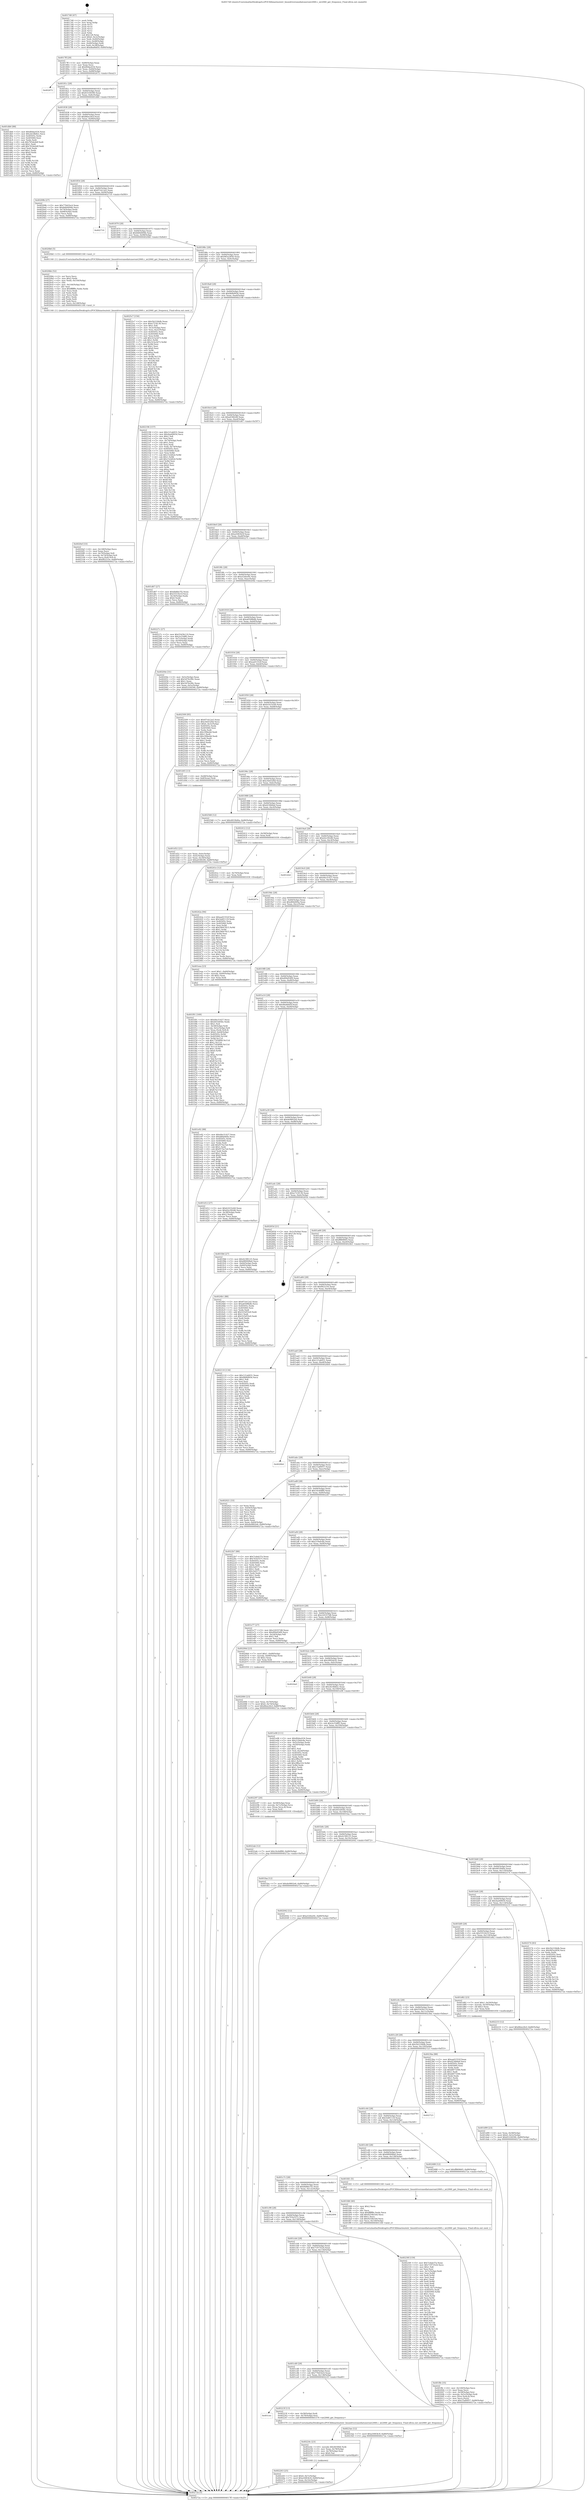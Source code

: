 digraph "0x4017d0" {
  label = "0x4017d0 (/mnt/c/Users/mathe/Desktop/tcc/POCII/binaries/extr_linuxdriversmediatunersmt2060.c_mt2060_get_frequency_Final-ollvm.out::main(0))"
  labelloc = "t"
  node[shape=record]

  Entry [label="",width=0.3,height=0.3,shape=circle,fillcolor=black,style=filled]
  "0x4017ff" [label="{
     0x4017ff [29]\l
     | [instrs]\l
     &nbsp;&nbsp;0x4017ff \<+3\>: mov -0x80(%rbp),%eax\l
     &nbsp;&nbsp;0x401802 \<+2\>: mov %eax,%ecx\l
     &nbsp;&nbsp;0x401804 \<+6\>: sub $0x80dac634,%ecx\l
     &nbsp;&nbsp;0x40180a \<+6\>: mov %eax,-0x84(%rbp)\l
     &nbsp;&nbsp;0x401810 \<+6\>: mov %ecx,-0x88(%rbp)\l
     &nbsp;&nbsp;0x401816 \<+6\>: je 0000000000402672 \<main+0xea2\>\l
  }"]
  "0x402672" [label="{
     0x402672\l
  }", style=dashed]
  "0x40181c" [label="{
     0x40181c [28]\l
     | [instrs]\l
     &nbsp;&nbsp;0x40181c \<+5\>: jmp 0000000000401821 \<main+0x51\>\l
     &nbsp;&nbsp;0x401821 \<+6\>: mov -0x84(%rbp),%eax\l
     &nbsp;&nbsp;0x401827 \<+5\>: sub $0x83104590,%eax\l
     &nbsp;&nbsp;0x40182c \<+6\>: mov %eax,-0x8c(%rbp)\l
     &nbsp;&nbsp;0x401832 \<+6\>: je 0000000000401db0 \<main+0x5e0\>\l
  }"]
  Exit [label="",width=0.3,height=0.3,shape=circle,fillcolor=black,style=filled,peripheries=2]
  "0x401db0" [label="{
     0x401db0 [88]\l
     | [instrs]\l
     &nbsp;&nbsp;0x401db0 \<+5\>: mov $0x80dac634,%eax\l
     &nbsp;&nbsp;0x401db5 \<+5\>: mov $0x2b18b82c,%ecx\l
     &nbsp;&nbsp;0x401dba \<+7\>: mov 0x40505c,%edx\l
     &nbsp;&nbsp;0x401dc1 \<+7\>: mov 0x405060,%esi\l
     &nbsp;&nbsp;0x401dc8 \<+2\>: mov %edx,%edi\l
     &nbsp;&nbsp;0x401dca \<+6\>: sub $0x765de4df,%edi\l
     &nbsp;&nbsp;0x401dd0 \<+3\>: sub $0x1,%edi\l
     &nbsp;&nbsp;0x401dd3 \<+6\>: add $0x765de4df,%edi\l
     &nbsp;&nbsp;0x401dd9 \<+3\>: imul %edi,%edx\l
     &nbsp;&nbsp;0x401ddc \<+3\>: and $0x1,%edx\l
     &nbsp;&nbsp;0x401ddf \<+3\>: cmp $0x0,%edx\l
     &nbsp;&nbsp;0x401de2 \<+4\>: sete %r8b\l
     &nbsp;&nbsp;0x401de6 \<+3\>: cmp $0xa,%esi\l
     &nbsp;&nbsp;0x401de9 \<+4\>: setl %r9b\l
     &nbsp;&nbsp;0x401ded \<+3\>: mov %r8b,%r10b\l
     &nbsp;&nbsp;0x401df0 \<+3\>: and %r9b,%r10b\l
     &nbsp;&nbsp;0x401df3 \<+3\>: xor %r9b,%r8b\l
     &nbsp;&nbsp;0x401df6 \<+3\>: or %r8b,%r10b\l
     &nbsp;&nbsp;0x401df9 \<+4\>: test $0x1,%r10b\l
     &nbsp;&nbsp;0x401dfd \<+3\>: cmovne %ecx,%eax\l
     &nbsp;&nbsp;0x401e00 \<+3\>: mov %eax,-0x80(%rbp)\l
     &nbsp;&nbsp;0x401e03 \<+5\>: jmp 000000000040272a \<main+0xf5a\>\l
  }"]
  "0x401838" [label="{
     0x401838 [28]\l
     | [instrs]\l
     &nbsp;&nbsp;0x401838 \<+5\>: jmp 000000000040183d \<main+0x6d\>\l
     &nbsp;&nbsp;0x40183d \<+6\>: mov -0x84(%rbp),%eax\l
     &nbsp;&nbsp;0x401843 \<+5\>: sub $0x86ee26cf,%eax\l
     &nbsp;&nbsp;0x401848 \<+6\>: mov %eax,-0x90(%rbp)\l
     &nbsp;&nbsp;0x40184e \<+6\>: je 000000000040209b \<main+0x8cb\>\l
  }"]
  "0x40242a" [label="{
     0x40242a [94]\l
     | [instrs]\l
     &nbsp;&nbsp;0x40242a \<+5\>: mov $0xaa01552f,%ecx\l
     &nbsp;&nbsp;0x40242f \<+5\>: mov $0x5e6f1119,%edx\l
     &nbsp;&nbsp;0x402434 \<+7\>: mov 0x40505c,%esi\l
     &nbsp;&nbsp;0x40243b \<+8\>: mov 0x405060,%r8d\l
     &nbsp;&nbsp;0x402443 \<+3\>: mov %esi,%r9d\l
     &nbsp;&nbsp;0x402446 \<+7\>: sub $0x59647815,%r9d\l
     &nbsp;&nbsp;0x40244d \<+4\>: sub $0x1,%r9d\l
     &nbsp;&nbsp;0x402451 \<+7\>: add $0x59647815,%r9d\l
     &nbsp;&nbsp;0x402458 \<+4\>: imul %r9d,%esi\l
     &nbsp;&nbsp;0x40245c \<+3\>: and $0x1,%esi\l
     &nbsp;&nbsp;0x40245f \<+3\>: cmp $0x0,%esi\l
     &nbsp;&nbsp;0x402462 \<+4\>: sete %r10b\l
     &nbsp;&nbsp;0x402466 \<+4\>: cmp $0xa,%r8d\l
     &nbsp;&nbsp;0x40246a \<+4\>: setl %r11b\l
     &nbsp;&nbsp;0x40246e \<+3\>: mov %r10b,%bl\l
     &nbsp;&nbsp;0x402471 \<+3\>: and %r11b,%bl\l
     &nbsp;&nbsp;0x402474 \<+3\>: xor %r11b,%r10b\l
     &nbsp;&nbsp;0x402477 \<+3\>: or %r10b,%bl\l
     &nbsp;&nbsp;0x40247a \<+3\>: test $0x1,%bl\l
     &nbsp;&nbsp;0x40247d \<+3\>: cmovne %edx,%ecx\l
     &nbsp;&nbsp;0x402480 \<+3\>: mov %ecx,-0x80(%rbp)\l
     &nbsp;&nbsp;0x402483 \<+5\>: jmp 000000000040272a \<main+0xf5a\>\l
  }"]
  "0x40209b" [label="{
     0x40209b [27]\l
     | [instrs]\l
     &nbsp;&nbsp;0x40209b \<+5\>: mov $0x776d1bc4,%eax\l
     &nbsp;&nbsp;0x4020a0 \<+5\>: mov $0x8d0d494b,%ecx\l
     &nbsp;&nbsp;0x4020a5 \<+3\>: mov -0x74(%rbp),%edx\l
     &nbsp;&nbsp;0x4020a8 \<+3\>: cmp -0x68(%rbp),%edx\l
     &nbsp;&nbsp;0x4020ab \<+3\>: cmovl %ecx,%eax\l
     &nbsp;&nbsp;0x4020ae \<+3\>: mov %eax,-0x80(%rbp)\l
     &nbsp;&nbsp;0x4020b1 \<+5\>: jmp 000000000040272a \<main+0xf5a\>\l
  }"]
  "0x401854" [label="{
     0x401854 [28]\l
     | [instrs]\l
     &nbsp;&nbsp;0x401854 \<+5\>: jmp 0000000000401859 \<main+0x89\>\l
     &nbsp;&nbsp;0x401859 \<+6\>: mov -0x84(%rbp),%eax\l
     &nbsp;&nbsp;0x40185f \<+5\>: sub $0x87cb12a5,%eax\l
     &nbsp;&nbsp;0x401864 \<+6\>: mov %eax,-0x94(%rbp)\l
     &nbsp;&nbsp;0x40186a \<+6\>: je 0000000000402710 \<main+0xf40\>\l
  }"]
  "0x40241e" [label="{
     0x40241e [12]\l
     | [instrs]\l
     &nbsp;&nbsp;0x40241e \<+4\>: mov -0x70(%rbp),%rax\l
     &nbsp;&nbsp;0x402422 \<+3\>: mov %rax,%rdi\l
     &nbsp;&nbsp;0x402425 \<+5\>: call 0000000000401030 \<free@plt\>\l
     | [calls]\l
     &nbsp;&nbsp;0x401030 \{1\} (unknown)\l
  }"]
  "0x402710" [label="{
     0x402710\l
  }", style=dashed]
  "0x401870" [label="{
     0x401870 [28]\l
     | [instrs]\l
     &nbsp;&nbsp;0x401870 \<+5\>: jmp 0000000000401875 \<main+0xa5\>\l
     &nbsp;&nbsp;0x401875 \<+6\>: mov -0x84(%rbp),%eax\l
     &nbsp;&nbsp;0x40187b \<+5\>: sub $0x8d0d494b,%eax\l
     &nbsp;&nbsp;0x401880 \<+6\>: mov %eax,-0x98(%rbp)\l
     &nbsp;&nbsp;0x401886 \<+6\>: je 00000000004020b6 \<main+0x8e6\>\l
  }"]
  "0x4022ab" [label="{
     0x4022ab [12]\l
     | [instrs]\l
     &nbsp;&nbsp;0x4022ab \<+7\>: movl $0x16c6df80,-0x80(%rbp)\l
     &nbsp;&nbsp;0x4022b2 \<+5\>: jmp 000000000040272a \<main+0xf5a\>\l
  }"]
  "0x4020b6" [label="{
     0x4020b6 [5]\l
     | [instrs]\l
     &nbsp;&nbsp;0x4020b6 \<+5\>: call 0000000000401160 \<next_i\>\l
     | [calls]\l
     &nbsp;&nbsp;0x401160 \{1\} (/mnt/c/Users/mathe/Desktop/tcc/POCII/binaries/extr_linuxdriversmediatunersmt2060.c_mt2060_get_frequency_Final-ollvm.out::next_i)\l
  }"]
  "0x40188c" [label="{
     0x40188c [28]\l
     | [instrs]\l
     &nbsp;&nbsp;0x40188c \<+5\>: jmp 0000000000401891 \<main+0xc1\>\l
     &nbsp;&nbsp;0x401891 \<+6\>: mov -0x84(%rbp),%eax\l
     &nbsp;&nbsp;0x401897 \<+5\>: sub $0x965a2856,%eax\l
     &nbsp;&nbsp;0x40189c \<+6\>: mov %eax,-0x9c(%rbp)\l
     &nbsp;&nbsp;0x4018a2 \<+6\>: je 00000000004025c7 \<main+0xdf7\>\l
  }"]
  "0x402263" [label="{
     0x402263 [25]\l
     | [instrs]\l
     &nbsp;&nbsp;0x402263 \<+7\>: movl $0x0,-0x7c(%rbp)\l
     &nbsp;&nbsp;0x40226a \<+7\>: movl $0xa5083b3f,-0x80(%rbp)\l
     &nbsp;&nbsp;0x402271 \<+6\>: mov %eax,-0x14c(%rbp)\l
     &nbsp;&nbsp;0x402277 \<+5\>: jmp 000000000040272a \<main+0xf5a\>\l
  }"]
  "0x4025c7" [label="{
     0x4025c7 [150]\l
     | [instrs]\l
     &nbsp;&nbsp;0x4025c7 \<+5\>: mov $0x5b2194db,%eax\l
     &nbsp;&nbsp;0x4025cc \<+5\>: mov $0xe723f136,%ecx\l
     &nbsp;&nbsp;0x4025d1 \<+2\>: mov $0x1,%dl\l
     &nbsp;&nbsp;0x4025d3 \<+3\>: mov -0x3c(%rbp),%esi\l
     &nbsp;&nbsp;0x4025d6 \<+3\>: mov %esi,-0x2c(%rbp)\l
     &nbsp;&nbsp;0x4025d9 \<+7\>: mov 0x40505c,%esi\l
     &nbsp;&nbsp;0x4025e0 \<+7\>: mov 0x405060,%edi\l
     &nbsp;&nbsp;0x4025e7 \<+3\>: mov %esi,%r8d\l
     &nbsp;&nbsp;0x4025ea \<+7\>: add $0x323a3d73,%r8d\l
     &nbsp;&nbsp;0x4025f1 \<+4\>: sub $0x1,%r8d\l
     &nbsp;&nbsp;0x4025f5 \<+7\>: sub $0x323a3d73,%r8d\l
     &nbsp;&nbsp;0x4025fc \<+4\>: imul %r8d,%esi\l
     &nbsp;&nbsp;0x402600 \<+3\>: and $0x1,%esi\l
     &nbsp;&nbsp;0x402603 \<+3\>: cmp $0x0,%esi\l
     &nbsp;&nbsp;0x402606 \<+4\>: sete %r9b\l
     &nbsp;&nbsp;0x40260a \<+3\>: cmp $0xa,%edi\l
     &nbsp;&nbsp;0x40260d \<+4\>: setl %r10b\l
     &nbsp;&nbsp;0x402611 \<+3\>: mov %r9b,%r11b\l
     &nbsp;&nbsp;0x402614 \<+4\>: xor $0xff,%r11b\l
     &nbsp;&nbsp;0x402618 \<+3\>: mov %r10b,%bl\l
     &nbsp;&nbsp;0x40261b \<+3\>: xor $0xff,%bl\l
     &nbsp;&nbsp;0x40261e \<+3\>: xor $0x1,%dl\l
     &nbsp;&nbsp;0x402621 \<+3\>: mov %r11b,%r14b\l
     &nbsp;&nbsp;0x402624 \<+4\>: and $0xff,%r14b\l
     &nbsp;&nbsp;0x402628 \<+3\>: and %dl,%r9b\l
     &nbsp;&nbsp;0x40262b \<+3\>: mov %bl,%r15b\l
     &nbsp;&nbsp;0x40262e \<+4\>: and $0xff,%r15b\l
     &nbsp;&nbsp;0x402632 \<+3\>: and %dl,%r10b\l
     &nbsp;&nbsp;0x402635 \<+3\>: or %r9b,%r14b\l
     &nbsp;&nbsp;0x402638 \<+3\>: or %r10b,%r15b\l
     &nbsp;&nbsp;0x40263b \<+3\>: xor %r15b,%r14b\l
     &nbsp;&nbsp;0x40263e \<+3\>: or %bl,%r11b\l
     &nbsp;&nbsp;0x402641 \<+4\>: xor $0xff,%r11b\l
     &nbsp;&nbsp;0x402645 \<+3\>: or $0x1,%dl\l
     &nbsp;&nbsp;0x402648 \<+3\>: and %dl,%r11b\l
     &nbsp;&nbsp;0x40264b \<+3\>: or %r11b,%r14b\l
     &nbsp;&nbsp;0x40264e \<+4\>: test $0x1,%r14b\l
     &nbsp;&nbsp;0x402652 \<+3\>: cmovne %ecx,%eax\l
     &nbsp;&nbsp;0x402655 \<+3\>: mov %eax,-0x80(%rbp)\l
     &nbsp;&nbsp;0x402658 \<+5\>: jmp 000000000040272a \<main+0xf5a\>\l
  }"]
  "0x4018a8" [label="{
     0x4018a8 [28]\l
     | [instrs]\l
     &nbsp;&nbsp;0x4018a8 \<+5\>: jmp 00000000004018ad \<main+0xdd\>\l
     &nbsp;&nbsp;0x4018ad \<+6\>: mov -0x84(%rbp),%eax\l
     &nbsp;&nbsp;0x4018b3 \<+5\>: sub $0x9bfb9956,%eax\l
     &nbsp;&nbsp;0x4018b8 \<+6\>: mov %eax,-0xa0(%rbp)\l
     &nbsp;&nbsp;0x4018be \<+6\>: je 0000000000402196 \<main+0x9c6\>\l
  }"]
  "0x40224c" [label="{
     0x40224c [23]\l
     | [instrs]\l
     &nbsp;&nbsp;0x40224c \<+10\>: movabs $0x4030b6,%rdi\l
     &nbsp;&nbsp;0x402256 \<+3\>: mov %eax,-0x78(%rbp)\l
     &nbsp;&nbsp;0x402259 \<+3\>: mov -0x78(%rbp),%esi\l
     &nbsp;&nbsp;0x40225c \<+2\>: mov $0x0,%al\l
     &nbsp;&nbsp;0x40225e \<+5\>: call 0000000000401040 \<printf@plt\>\l
     | [calls]\l
     &nbsp;&nbsp;0x401040 \{1\} (unknown)\l
  }"]
  "0x402196" [label="{
     0x402196 [157]\l
     | [instrs]\l
     &nbsp;&nbsp;0x402196 \<+5\>: mov $0x121ab931,%eax\l
     &nbsp;&nbsp;0x40219b \<+5\>: mov $0x4ae69054,%ecx\l
     &nbsp;&nbsp;0x4021a0 \<+2\>: mov $0x1,%dl\l
     &nbsp;&nbsp;0x4021a2 \<+2\>: xor %esi,%esi\l
     &nbsp;&nbsp;0x4021a4 \<+3\>: mov -0x74(%rbp),%edi\l
     &nbsp;&nbsp;0x4021a7 \<+3\>: sub $0x1,%esi\l
     &nbsp;&nbsp;0x4021aa \<+2\>: sub %esi,%edi\l
     &nbsp;&nbsp;0x4021ac \<+3\>: mov %edi,-0x74(%rbp)\l
     &nbsp;&nbsp;0x4021af \<+7\>: mov 0x40505c,%esi\l
     &nbsp;&nbsp;0x4021b6 \<+7\>: mov 0x405060,%edi\l
     &nbsp;&nbsp;0x4021bd \<+3\>: mov %esi,%r8d\l
     &nbsp;&nbsp;0x4021c0 \<+7\>: sub $0x15cb82d,%r8d\l
     &nbsp;&nbsp;0x4021c7 \<+4\>: sub $0x1,%r8d\l
     &nbsp;&nbsp;0x4021cb \<+7\>: add $0x15cb82d,%r8d\l
     &nbsp;&nbsp;0x4021d2 \<+4\>: imul %r8d,%esi\l
     &nbsp;&nbsp;0x4021d6 \<+3\>: and $0x1,%esi\l
     &nbsp;&nbsp;0x4021d9 \<+3\>: cmp $0x0,%esi\l
     &nbsp;&nbsp;0x4021dc \<+4\>: sete %r9b\l
     &nbsp;&nbsp;0x4021e0 \<+3\>: cmp $0xa,%edi\l
     &nbsp;&nbsp;0x4021e3 \<+4\>: setl %r10b\l
     &nbsp;&nbsp;0x4021e7 \<+3\>: mov %r9b,%r11b\l
     &nbsp;&nbsp;0x4021ea \<+4\>: xor $0xff,%r11b\l
     &nbsp;&nbsp;0x4021ee \<+3\>: mov %r10b,%bl\l
     &nbsp;&nbsp;0x4021f1 \<+3\>: xor $0xff,%bl\l
     &nbsp;&nbsp;0x4021f4 \<+3\>: xor $0x0,%dl\l
     &nbsp;&nbsp;0x4021f7 \<+3\>: mov %r11b,%r14b\l
     &nbsp;&nbsp;0x4021fa \<+4\>: and $0x0,%r14b\l
     &nbsp;&nbsp;0x4021fe \<+3\>: and %dl,%r9b\l
     &nbsp;&nbsp;0x402201 \<+3\>: mov %bl,%r15b\l
     &nbsp;&nbsp;0x402204 \<+4\>: and $0x0,%r15b\l
     &nbsp;&nbsp;0x402208 \<+3\>: and %dl,%r10b\l
     &nbsp;&nbsp;0x40220b \<+3\>: or %r9b,%r14b\l
     &nbsp;&nbsp;0x40220e \<+3\>: or %r10b,%r15b\l
     &nbsp;&nbsp;0x402211 \<+3\>: xor %r15b,%r14b\l
     &nbsp;&nbsp;0x402214 \<+3\>: or %bl,%r11b\l
     &nbsp;&nbsp;0x402217 \<+4\>: xor $0xff,%r11b\l
     &nbsp;&nbsp;0x40221b \<+3\>: or $0x0,%dl\l
     &nbsp;&nbsp;0x40221e \<+3\>: and %dl,%r11b\l
     &nbsp;&nbsp;0x402221 \<+3\>: or %r11b,%r14b\l
     &nbsp;&nbsp;0x402224 \<+4\>: test $0x1,%r14b\l
     &nbsp;&nbsp;0x402228 \<+3\>: cmovne %ecx,%eax\l
     &nbsp;&nbsp;0x40222b \<+3\>: mov %eax,-0x80(%rbp)\l
     &nbsp;&nbsp;0x40222e \<+5\>: jmp 000000000040272a \<main+0xf5a\>\l
  }"]
  "0x4018c4" [label="{
     0x4018c4 [28]\l
     | [instrs]\l
     &nbsp;&nbsp;0x4018c4 \<+5\>: jmp 00000000004018c9 \<main+0xf9\>\l
     &nbsp;&nbsp;0x4018c9 \<+6\>: mov -0x84(%rbp),%eax\l
     &nbsp;&nbsp;0x4018cf \<+5\>: sub $0xa036fc68,%eax\l
     &nbsp;&nbsp;0x4018d4 \<+6\>: mov %eax,-0xa4(%rbp)\l
     &nbsp;&nbsp;0x4018da \<+6\>: je 0000000000401d67 \<main+0x597\>\l
  }"]
  "0x401cec" [label="{
     0x401cec\l
  }", style=dashed]
  "0x401d67" [label="{
     0x401d67 [27]\l
     | [instrs]\l
     &nbsp;&nbsp;0x401d67 \<+5\>: mov $0x6b8be7f2,%eax\l
     &nbsp;&nbsp;0x401d6c \<+5\>: mov $0x5553421f,%ecx\l
     &nbsp;&nbsp;0x401d71 \<+3\>: mov -0x34(%rbp),%edx\l
     &nbsp;&nbsp;0x401d74 \<+3\>: cmp $0x0,%edx\l
     &nbsp;&nbsp;0x401d77 \<+3\>: cmove %ecx,%eax\l
     &nbsp;&nbsp;0x401d7a \<+3\>: mov %eax,-0x80(%rbp)\l
     &nbsp;&nbsp;0x401d7d \<+5\>: jmp 000000000040272a \<main+0xf5a\>\l
  }"]
  "0x4018e0" [label="{
     0x4018e0 [28]\l
     | [instrs]\l
     &nbsp;&nbsp;0x4018e0 \<+5\>: jmp 00000000004018e5 \<main+0x115\>\l
     &nbsp;&nbsp;0x4018e5 \<+6\>: mov -0x84(%rbp),%eax\l
     &nbsp;&nbsp;0x4018eb \<+5\>: sub $0xa5083b3f,%eax\l
     &nbsp;&nbsp;0x4018f0 \<+6\>: mov %eax,-0xa8(%rbp)\l
     &nbsp;&nbsp;0x4018f6 \<+6\>: je 000000000040227c \<main+0xaac\>\l
  }"]
  "0x40223f" [label="{
     0x40223f [13]\l
     | [instrs]\l
     &nbsp;&nbsp;0x40223f \<+4\>: mov -0x58(%rbp),%rdi\l
     &nbsp;&nbsp;0x402243 \<+4\>: mov -0x70(%rbp),%rsi\l
     &nbsp;&nbsp;0x402247 \<+5\>: call 0000000000401570 \<mt2060_get_frequency\>\l
     | [calls]\l
     &nbsp;&nbsp;0x401570 \{1\} (/mnt/c/Users/mathe/Desktop/tcc/POCII/binaries/extr_linuxdriversmediatunersmt2060.c_mt2060_get_frequency_Final-ollvm.out::mt2060_get_frequency)\l
  }"]
  "0x40227c" [label="{
     0x40227c [27]\l
     | [instrs]\l
     &nbsp;&nbsp;0x40227c \<+5\>: mov $0x55d3b119,%eax\l
     &nbsp;&nbsp;0x402281 \<+5\>: mov $0x2e33dff2,%ecx\l
     &nbsp;&nbsp;0x402286 \<+3\>: mov -0x7c(%rbp),%edx\l
     &nbsp;&nbsp;0x402289 \<+3\>: cmp -0x50(%rbp),%edx\l
     &nbsp;&nbsp;0x40228c \<+3\>: cmovl %ecx,%eax\l
     &nbsp;&nbsp;0x40228f \<+3\>: mov %eax,-0x80(%rbp)\l
     &nbsp;&nbsp;0x402292 \<+5\>: jmp 000000000040272a \<main+0xf5a\>\l
  }"]
  "0x4018fc" [label="{
     0x4018fc [28]\l
     | [instrs]\l
     &nbsp;&nbsp;0x4018fc \<+5\>: jmp 0000000000401901 \<main+0x131\>\l
     &nbsp;&nbsp;0x401901 \<+6\>: mov -0x84(%rbp),%eax\l
     &nbsp;&nbsp;0x401907 \<+5\>: sub $0xa526ee9c,%eax\l
     &nbsp;&nbsp;0x40190c \<+6\>: mov %eax,-0xac(%rbp)\l
     &nbsp;&nbsp;0x401912 \<+6\>: je 000000000040204e \<main+0x87e\>\l
  }"]
  "0x401cd0" [label="{
     0x401cd0 [28]\l
     | [instrs]\l
     &nbsp;&nbsp;0x401cd0 \<+5\>: jmp 0000000000401cd5 \<main+0x505\>\l
     &nbsp;&nbsp;0x401cd5 \<+6\>: mov -0x84(%rbp),%eax\l
     &nbsp;&nbsp;0x401cdb \<+5\>: sub $0x776d1bc4,%eax\l
     &nbsp;&nbsp;0x401ce0 \<+6\>: mov %eax,-0x138(%rbp)\l
     &nbsp;&nbsp;0x401ce6 \<+6\>: je 000000000040223f \<main+0xa6f\>\l
  }"]
  "0x40204e" [label="{
     0x40204e [31]\l
     | [instrs]\l
     &nbsp;&nbsp;0x40204e \<+3\>: mov -0x5c(%rbp),%eax\l
     &nbsp;&nbsp;0x402051 \<+5\>: sub $0x5d76c99c,%eax\l
     &nbsp;&nbsp;0x402056 \<+3\>: add $0x1,%eax\l
     &nbsp;&nbsp;0x402059 \<+5\>: add $0x5d76c99c,%eax\l
     &nbsp;&nbsp;0x40205e \<+3\>: mov %eax,-0x5c(%rbp)\l
     &nbsp;&nbsp;0x402061 \<+7\>: movl $0x83104590,-0x80(%rbp)\l
     &nbsp;&nbsp;0x402068 \<+5\>: jmp 000000000040272a \<main+0xf5a\>\l
  }"]
  "0x401918" [label="{
     0x401918 [28]\l
     | [instrs]\l
     &nbsp;&nbsp;0x401918 \<+5\>: jmp 000000000040191d \<main+0x14d\>\l
     &nbsp;&nbsp;0x40191d \<+6\>: mov -0x84(%rbp),%eax\l
     &nbsp;&nbsp;0x401923 \<+5\>: sub $0xa6508bdb,%eax\l
     &nbsp;&nbsp;0x401928 \<+6\>: mov %eax,-0xb0(%rbp)\l
     &nbsp;&nbsp;0x40192e \<+6\>: je 0000000000402509 \<main+0xd39\>\l
  }"]
  "0x4023ae" [label="{
     0x4023ae [12]\l
     | [instrs]\l
     &nbsp;&nbsp;0x4023ae \<+7\>: movl $0xa5083b3f,-0x80(%rbp)\l
     &nbsp;&nbsp;0x4023b5 \<+5\>: jmp 000000000040272a \<main+0xf5a\>\l
  }"]
  "0x402509" [label="{
     0x402509 [95]\l
     | [instrs]\l
     &nbsp;&nbsp;0x402509 \<+5\>: mov $0x87cb12a5,%eax\l
     &nbsp;&nbsp;0x40250e \<+5\>: mov $0xc9e6326d,%ecx\l
     &nbsp;&nbsp;0x402513 \<+7\>: movl $0x0,-0x3c(%rbp)\l
     &nbsp;&nbsp;0x40251a \<+7\>: mov 0x40505c,%edx\l
     &nbsp;&nbsp;0x402521 \<+7\>: mov 0x405060,%esi\l
     &nbsp;&nbsp;0x402528 \<+2\>: mov %edx,%edi\l
     &nbsp;&nbsp;0x40252a \<+6\>: sub $0x1f0be4d,%edi\l
     &nbsp;&nbsp;0x402530 \<+3\>: sub $0x1,%edi\l
     &nbsp;&nbsp;0x402533 \<+6\>: add $0x1f0be4d,%edi\l
     &nbsp;&nbsp;0x402539 \<+3\>: imul %edi,%edx\l
     &nbsp;&nbsp;0x40253c \<+3\>: and $0x1,%edx\l
     &nbsp;&nbsp;0x40253f \<+3\>: cmp $0x0,%edx\l
     &nbsp;&nbsp;0x402542 \<+4\>: sete %r8b\l
     &nbsp;&nbsp;0x402546 \<+3\>: cmp $0xa,%esi\l
     &nbsp;&nbsp;0x402549 \<+4\>: setl %r9b\l
     &nbsp;&nbsp;0x40254d \<+3\>: mov %r8b,%r10b\l
     &nbsp;&nbsp;0x402550 \<+3\>: and %r9b,%r10b\l
     &nbsp;&nbsp;0x402553 \<+3\>: xor %r9b,%r8b\l
     &nbsp;&nbsp;0x402556 \<+3\>: or %r8b,%r10b\l
     &nbsp;&nbsp;0x402559 \<+4\>: test $0x1,%r10b\l
     &nbsp;&nbsp;0x40255d \<+3\>: cmovne %ecx,%eax\l
     &nbsp;&nbsp;0x402560 \<+3\>: mov %eax,-0x80(%rbp)\l
     &nbsp;&nbsp;0x402563 \<+5\>: jmp 000000000040272a \<main+0xf5a\>\l
  }"]
  "0x401934" [label="{
     0x401934 [28]\l
     | [instrs]\l
     &nbsp;&nbsp;0x401934 \<+5\>: jmp 0000000000401939 \<main+0x169\>\l
     &nbsp;&nbsp;0x401939 \<+6\>: mov -0x84(%rbp),%eax\l
     &nbsp;&nbsp;0x40193f \<+5\>: sub $0xaa01552f,%eax\l
     &nbsp;&nbsp;0x401944 \<+6\>: mov %eax,-0xb4(%rbp)\l
     &nbsp;&nbsp;0x40194a \<+6\>: je 00000000004026ec \<main+0xf1c\>\l
  }"]
  "0x401cb4" [label="{
     0x401cb4 [28]\l
     | [instrs]\l
     &nbsp;&nbsp;0x401cb4 \<+5\>: jmp 0000000000401cb9 \<main+0x4e9\>\l
     &nbsp;&nbsp;0x401cb9 \<+6\>: mov -0x84(%rbp),%eax\l
     &nbsp;&nbsp;0x401cbf \<+5\>: sub $0x71973524,%eax\l
     &nbsp;&nbsp;0x401cc4 \<+6\>: mov %eax,-0x134(%rbp)\l
     &nbsp;&nbsp;0x401cca \<+6\>: je 00000000004023ae \<main+0xbde\>\l
  }"]
  "0x4026ec" [label="{
     0x4026ec\l
  }", style=dashed]
  "0x401950" [label="{
     0x401950 [28]\l
     | [instrs]\l
     &nbsp;&nbsp;0x401950 \<+5\>: jmp 0000000000401955 \<main+0x185\>\l
     &nbsp;&nbsp;0x401955 \<+6\>: mov -0x84(%rbp),%eax\l
     &nbsp;&nbsp;0x40195b \<+5\>: sub $0xb1633cb9,%eax\l
     &nbsp;&nbsp;0x401960 \<+6\>: mov %eax,-0xb8(%rbp)\l
     &nbsp;&nbsp;0x401966 \<+6\>: je 0000000000401d45 \<main+0x575\>\l
  }"]
  "0x40230f" [label="{
     0x40230f [159]\l
     | [instrs]\l
     &nbsp;&nbsp;0x40230f \<+5\>: mov $0x7cdab37a,%eax\l
     &nbsp;&nbsp;0x402314 \<+5\>: mov $0x71973524,%ecx\l
     &nbsp;&nbsp;0x402319 \<+2\>: mov $0x1,%dl\l
     &nbsp;&nbsp;0x40231b \<+2\>: xor %esi,%esi\l
     &nbsp;&nbsp;0x40231d \<+3\>: mov -0x7c(%rbp),%edi\l
     &nbsp;&nbsp;0x402320 \<+3\>: mov %esi,%r8d\l
     &nbsp;&nbsp;0x402323 \<+3\>: sub %edi,%r8d\l
     &nbsp;&nbsp;0x402326 \<+2\>: mov %esi,%edi\l
     &nbsp;&nbsp;0x402328 \<+3\>: sub $0x1,%edi\l
     &nbsp;&nbsp;0x40232b \<+3\>: add %edi,%r8d\l
     &nbsp;&nbsp;0x40232e \<+2\>: mov %esi,%edi\l
     &nbsp;&nbsp;0x402330 \<+3\>: sub %r8d,%edi\l
     &nbsp;&nbsp;0x402333 \<+3\>: mov %edi,-0x7c(%rbp)\l
     &nbsp;&nbsp;0x402336 \<+7\>: mov 0x40505c,%edi\l
     &nbsp;&nbsp;0x40233d \<+8\>: mov 0x405060,%r8d\l
     &nbsp;&nbsp;0x402345 \<+3\>: sub $0x1,%esi\l
     &nbsp;&nbsp;0x402348 \<+3\>: mov %edi,%r9d\l
     &nbsp;&nbsp;0x40234b \<+3\>: add %esi,%r9d\l
     &nbsp;&nbsp;0x40234e \<+4\>: imul %r9d,%edi\l
     &nbsp;&nbsp;0x402352 \<+3\>: and $0x1,%edi\l
     &nbsp;&nbsp;0x402355 \<+3\>: cmp $0x0,%edi\l
     &nbsp;&nbsp;0x402358 \<+4\>: sete %r10b\l
     &nbsp;&nbsp;0x40235c \<+4\>: cmp $0xa,%r8d\l
     &nbsp;&nbsp;0x402360 \<+4\>: setl %r11b\l
     &nbsp;&nbsp;0x402364 \<+3\>: mov %r10b,%bl\l
     &nbsp;&nbsp;0x402367 \<+3\>: xor $0xff,%bl\l
     &nbsp;&nbsp;0x40236a \<+3\>: mov %r11b,%r14b\l
     &nbsp;&nbsp;0x40236d \<+4\>: xor $0xff,%r14b\l
     &nbsp;&nbsp;0x402371 \<+3\>: xor $0x0,%dl\l
     &nbsp;&nbsp;0x402374 \<+3\>: mov %bl,%r15b\l
     &nbsp;&nbsp;0x402377 \<+4\>: and $0x0,%r15b\l
     &nbsp;&nbsp;0x40237b \<+3\>: and %dl,%r10b\l
     &nbsp;&nbsp;0x40237e \<+3\>: mov %r14b,%r12b\l
     &nbsp;&nbsp;0x402381 \<+4\>: and $0x0,%r12b\l
     &nbsp;&nbsp;0x402385 \<+3\>: and %dl,%r11b\l
     &nbsp;&nbsp;0x402388 \<+3\>: or %r10b,%r15b\l
     &nbsp;&nbsp;0x40238b \<+3\>: or %r11b,%r12b\l
     &nbsp;&nbsp;0x40238e \<+3\>: xor %r12b,%r15b\l
     &nbsp;&nbsp;0x402391 \<+3\>: or %r14b,%bl\l
     &nbsp;&nbsp;0x402394 \<+3\>: xor $0xff,%bl\l
     &nbsp;&nbsp;0x402397 \<+3\>: or $0x0,%dl\l
     &nbsp;&nbsp;0x40239a \<+2\>: and %dl,%bl\l
     &nbsp;&nbsp;0x40239c \<+3\>: or %bl,%r15b\l
     &nbsp;&nbsp;0x40239f \<+4\>: test $0x1,%r15b\l
     &nbsp;&nbsp;0x4023a3 \<+3\>: cmovne %ecx,%eax\l
     &nbsp;&nbsp;0x4023a6 \<+3\>: mov %eax,-0x80(%rbp)\l
     &nbsp;&nbsp;0x4023a9 \<+5\>: jmp 000000000040272a \<main+0xf5a\>\l
  }"]
  "0x401d45" [label="{
     0x401d45 [13]\l
     | [instrs]\l
     &nbsp;&nbsp;0x401d45 \<+4\>: mov -0x48(%rbp),%rax\l
     &nbsp;&nbsp;0x401d49 \<+4\>: mov 0x8(%rax),%rdi\l
     &nbsp;&nbsp;0x401d4d \<+5\>: call 0000000000401060 \<atoi@plt\>\l
     | [calls]\l
     &nbsp;&nbsp;0x401060 \{1\} (unknown)\l
  }"]
  "0x40196c" [label="{
     0x40196c [28]\l
     | [instrs]\l
     &nbsp;&nbsp;0x40196c \<+5\>: jmp 0000000000401971 \<main+0x1a1\>\l
     &nbsp;&nbsp;0x401971 \<+6\>: mov -0x84(%rbp),%eax\l
     &nbsp;&nbsp;0x401977 \<+5\>: sub $0xc9e6326d,%eax\l
     &nbsp;&nbsp;0x40197c \<+6\>: mov %eax,-0xbc(%rbp)\l
     &nbsp;&nbsp;0x401982 \<+6\>: je 0000000000402568 \<main+0xd98\>\l
  }"]
  "0x401c98" [label="{
     0x401c98 [28]\l
     | [instrs]\l
     &nbsp;&nbsp;0x401c98 \<+5\>: jmp 0000000000401c9d \<main+0x4cd\>\l
     &nbsp;&nbsp;0x401c9d \<+6\>: mov -0x84(%rbp),%eax\l
     &nbsp;&nbsp;0x401ca3 \<+5\>: sub $0x703e557c,%eax\l
     &nbsp;&nbsp;0x401ca8 \<+6\>: mov %eax,-0x130(%rbp)\l
     &nbsp;&nbsp;0x401cae \<+6\>: je 000000000040230f \<main+0xb3f\>\l
  }"]
  "0x402568" [label="{
     0x402568 [12]\l
     | [instrs]\l
     &nbsp;&nbsp;0x402568 \<+7\>: movl $0x481f4d0a,-0x80(%rbp)\l
     &nbsp;&nbsp;0x40256f \<+5\>: jmp 000000000040272a \<main+0xf5a\>\l
  }"]
  "0x401988" [label="{
     0x401988 [28]\l
     | [instrs]\l
     &nbsp;&nbsp;0x401988 \<+5\>: jmp 000000000040198d \<main+0x1bd\>\l
     &nbsp;&nbsp;0x40198d \<+6\>: mov -0x84(%rbp),%eax\l
     &nbsp;&nbsp;0x401993 \<+5\>: sub $0xd236bfad,%eax\l
     &nbsp;&nbsp;0x401998 \<+6\>: mov %eax,-0xc0(%rbp)\l
     &nbsp;&nbsp;0x40199e \<+6\>: je 0000000000402412 \<main+0xc42\>\l
  }"]
  "0x402494" [label="{
     0x402494\l
  }", style=dashed]
  "0x402412" [label="{
     0x402412 [12]\l
     | [instrs]\l
     &nbsp;&nbsp;0x402412 \<+4\>: mov -0x58(%rbp),%rax\l
     &nbsp;&nbsp;0x402416 \<+3\>: mov %rax,%rdi\l
     &nbsp;&nbsp;0x402419 \<+5\>: call 0000000000401030 \<free@plt\>\l
     | [calls]\l
     &nbsp;&nbsp;0x401030 \{1\} (unknown)\l
  }"]
  "0x4019a4" [label="{
     0x4019a4 [28]\l
     | [instrs]\l
     &nbsp;&nbsp;0x4019a4 \<+5\>: jmp 00000000004019a9 \<main+0x1d9\>\l
     &nbsp;&nbsp;0x4019a9 \<+6\>: mov -0x84(%rbp),%eax\l
     &nbsp;&nbsp;0x4019af \<+5\>: sub $0xd2e392d6,%eax\l
     &nbsp;&nbsp;0x4019b4 \<+6\>: mov %eax,-0xc4(%rbp)\l
     &nbsp;&nbsp;0x4019ba \<+6\>: je 0000000000401d2d \<main+0x55d\>\l
  }"]
  "0x4020ef" [label="{
     0x4020ef [33]\l
     | [instrs]\l
     &nbsp;&nbsp;0x4020ef \<+6\>: mov -0x148(%rbp),%ecx\l
     &nbsp;&nbsp;0x4020f5 \<+3\>: imul %eax,%ecx\l
     &nbsp;&nbsp;0x4020f8 \<+4\>: mov -0x70(%rbp),%r8\l
     &nbsp;&nbsp;0x4020fc \<+4\>: movslq -0x74(%rbp),%r9\l
     &nbsp;&nbsp;0x402100 \<+4\>: mov %ecx,(%r8,%r9,4)\l
     &nbsp;&nbsp;0x402104 \<+7\>: movl $0xf82233e,-0x80(%rbp)\l
     &nbsp;&nbsp;0x40210b \<+5\>: jmp 000000000040272a \<main+0xf5a\>\l
  }"]
  "0x401d2d" [label="{
     0x401d2d\l
  }", style=dashed]
  "0x4019c0" [label="{
     0x4019c0 [28]\l
     | [instrs]\l
     &nbsp;&nbsp;0x4019c0 \<+5\>: jmp 00000000004019c5 \<main+0x1f5\>\l
     &nbsp;&nbsp;0x4019c5 \<+6\>: mov -0x84(%rbp),%eax\l
     &nbsp;&nbsp;0x4019cb \<+5\>: sub $0xd4e31427,%eax\l
     &nbsp;&nbsp;0x4019d0 \<+6\>: mov %eax,-0xc8(%rbp)\l
     &nbsp;&nbsp;0x4019d6 \<+6\>: je 000000000040267e \<main+0xeae\>\l
  }"]
  "0x4020bb" [label="{
     0x4020bb [52]\l
     | [instrs]\l
     &nbsp;&nbsp;0x4020bb \<+2\>: xor %ecx,%ecx\l
     &nbsp;&nbsp;0x4020bd \<+5\>: mov $0x2,%edx\l
     &nbsp;&nbsp;0x4020c2 \<+6\>: mov %edx,-0x144(%rbp)\l
     &nbsp;&nbsp;0x4020c8 \<+1\>: cltd\l
     &nbsp;&nbsp;0x4020c9 \<+6\>: mov -0x144(%rbp),%esi\l
     &nbsp;&nbsp;0x4020cf \<+2\>: idiv %esi\l
     &nbsp;&nbsp;0x4020d1 \<+6\>: imul $0xfffffffe,%edx,%edx\l
     &nbsp;&nbsp;0x4020d7 \<+2\>: mov %ecx,%edi\l
     &nbsp;&nbsp;0x4020d9 \<+2\>: sub %edx,%edi\l
     &nbsp;&nbsp;0x4020db \<+2\>: mov %ecx,%edx\l
     &nbsp;&nbsp;0x4020dd \<+3\>: sub $0x1,%edx\l
     &nbsp;&nbsp;0x4020e0 \<+2\>: add %edx,%edi\l
     &nbsp;&nbsp;0x4020e2 \<+2\>: sub %edi,%ecx\l
     &nbsp;&nbsp;0x4020e4 \<+6\>: mov %ecx,-0x148(%rbp)\l
     &nbsp;&nbsp;0x4020ea \<+5\>: call 0000000000401160 \<next_i\>\l
     | [calls]\l
     &nbsp;&nbsp;0x401160 \{1\} (/mnt/c/Users/mathe/Desktop/tcc/POCII/binaries/extr_linuxdriversmediatunersmt2060.c_mt2060_get_frequency_Final-ollvm.out::next_i)\l
  }"]
  "0x40267e" [label="{
     0x40267e\l
  }", style=dashed]
  "0x4019dc" [label="{
     0x4019dc [28]\l
     | [instrs]\l
     &nbsp;&nbsp;0x4019dc \<+5\>: jmp 00000000004019e1 \<main+0x211\>\l
     &nbsp;&nbsp;0x4019e1 \<+6\>: mov -0x84(%rbp),%eax\l
     &nbsp;&nbsp;0x4019e7 \<+5\>: sub $0xd84d4f4a,%eax\l
     &nbsp;&nbsp;0x4019ec \<+6\>: mov %eax,-0xcc(%rbp)\l
     &nbsp;&nbsp;0x4019f2 \<+6\>: je 0000000000401eea \<main+0x71a\>\l
  }"]
  "0x402084" [label="{
     0x402084 [23]\l
     | [instrs]\l
     &nbsp;&nbsp;0x402084 \<+4\>: mov %rax,-0x70(%rbp)\l
     &nbsp;&nbsp;0x402088 \<+7\>: movl $0x0,-0x74(%rbp)\l
     &nbsp;&nbsp;0x40208f \<+7\>: movl $0x86ee26cf,-0x80(%rbp)\l
     &nbsp;&nbsp;0x402096 \<+5\>: jmp 000000000040272a \<main+0xf5a\>\l
  }"]
  "0x401eea" [label="{
     0x401eea [23]\l
     | [instrs]\l
     &nbsp;&nbsp;0x401eea \<+7\>: movl $0x1,-0x60(%rbp)\l
     &nbsp;&nbsp;0x401ef1 \<+4\>: movslq -0x60(%rbp),%rax\l
     &nbsp;&nbsp;0x401ef5 \<+4\>: shl $0x2,%rax\l
     &nbsp;&nbsp;0x401ef9 \<+3\>: mov %rax,%rdi\l
     &nbsp;&nbsp;0x401efc \<+5\>: call 0000000000401050 \<malloc@plt\>\l
     | [calls]\l
     &nbsp;&nbsp;0x401050 \{1\} (unknown)\l
  }"]
  "0x4019f8" [label="{
     0x4019f8 [28]\l
     | [instrs]\l
     &nbsp;&nbsp;0x4019f8 \<+5\>: jmp 00000000004019fd \<main+0x22d\>\l
     &nbsp;&nbsp;0x4019fd \<+6\>: mov -0x84(%rbp),%eax\l
     &nbsp;&nbsp;0x401a03 \<+5\>: sub $0xd94d54f9,%eax\l
     &nbsp;&nbsp;0x401a08 \<+6\>: mov %eax,-0xd0(%rbp)\l
     &nbsp;&nbsp;0x401a0e \<+6\>: je 0000000000401e92 \<main+0x6c2\>\l
  }"]
  "0x401ffe" [label="{
     0x401ffe [35]\l
     | [instrs]\l
     &nbsp;&nbsp;0x401ffe \<+6\>: mov -0x140(%rbp),%ecx\l
     &nbsp;&nbsp;0x402004 \<+3\>: imul %eax,%ecx\l
     &nbsp;&nbsp;0x402007 \<+4\>: mov -0x58(%rbp),%rsi\l
     &nbsp;&nbsp;0x40200b \<+4\>: movslq -0x5c(%rbp),%rdi\l
     &nbsp;&nbsp;0x40200f \<+4\>: mov (%rsi,%rdi,8),%rsi\l
     &nbsp;&nbsp;0x402013 \<+2\>: mov %ecx,(%rsi)\l
     &nbsp;&nbsp;0x402015 \<+7\>: movl $0x15af0057,-0x80(%rbp)\l
     &nbsp;&nbsp;0x40201c \<+5\>: jmp 000000000040272a \<main+0xf5a\>\l
  }"]
  "0x401e92" [label="{
     0x401e92 [88]\l
     | [instrs]\l
     &nbsp;&nbsp;0x401e92 \<+5\>: mov $0xd4e31427,%eax\l
     &nbsp;&nbsp;0x401e97 \<+5\>: mov $0xd84d4f4a,%ecx\l
     &nbsp;&nbsp;0x401e9c \<+7\>: mov 0x40505c,%edx\l
     &nbsp;&nbsp;0x401ea3 \<+7\>: mov 0x405060,%esi\l
     &nbsp;&nbsp;0x401eaa \<+2\>: mov %edx,%edi\l
     &nbsp;&nbsp;0x401eac \<+6\>: add $0xf574a7ed,%edi\l
     &nbsp;&nbsp;0x401eb2 \<+3\>: sub $0x1,%edi\l
     &nbsp;&nbsp;0x401eb5 \<+6\>: sub $0xf574a7ed,%edi\l
     &nbsp;&nbsp;0x401ebb \<+3\>: imul %edi,%edx\l
     &nbsp;&nbsp;0x401ebe \<+3\>: and $0x1,%edx\l
     &nbsp;&nbsp;0x401ec1 \<+3\>: cmp $0x0,%edx\l
     &nbsp;&nbsp;0x401ec4 \<+4\>: sete %r8b\l
     &nbsp;&nbsp;0x401ec8 \<+3\>: cmp $0xa,%esi\l
     &nbsp;&nbsp;0x401ecb \<+4\>: setl %r9b\l
     &nbsp;&nbsp;0x401ecf \<+3\>: mov %r8b,%r10b\l
     &nbsp;&nbsp;0x401ed2 \<+3\>: and %r9b,%r10b\l
     &nbsp;&nbsp;0x401ed5 \<+3\>: xor %r9b,%r8b\l
     &nbsp;&nbsp;0x401ed8 \<+3\>: or %r8b,%r10b\l
     &nbsp;&nbsp;0x401edb \<+4\>: test $0x1,%r10b\l
     &nbsp;&nbsp;0x401edf \<+3\>: cmovne %ecx,%eax\l
     &nbsp;&nbsp;0x401ee2 \<+3\>: mov %eax,-0x80(%rbp)\l
     &nbsp;&nbsp;0x401ee5 \<+5\>: jmp 000000000040272a \<main+0xf5a\>\l
  }"]
  "0x401a14" [label="{
     0x401a14 [28]\l
     | [instrs]\l
     &nbsp;&nbsp;0x401a14 \<+5\>: jmp 0000000000401a19 \<main+0x249\>\l
     &nbsp;&nbsp;0x401a19 \<+6\>: mov -0x84(%rbp),%eax\l
     &nbsp;&nbsp;0x401a1f \<+5\>: sub $0xdba8dd5f,%eax\l
     &nbsp;&nbsp;0x401a24 \<+6\>: mov %eax,-0xd4(%rbp)\l
     &nbsp;&nbsp;0x401a2a \<+6\>: je 0000000000401d12 \<main+0x542\>\l
  }"]
  "0x401fd6" [label="{
     0x401fd6 [40]\l
     | [instrs]\l
     &nbsp;&nbsp;0x401fd6 \<+5\>: mov $0x2,%ecx\l
     &nbsp;&nbsp;0x401fdb \<+1\>: cltd\l
     &nbsp;&nbsp;0x401fdc \<+2\>: idiv %ecx\l
     &nbsp;&nbsp;0x401fde \<+6\>: imul $0xfffffffe,%edx,%ecx\l
     &nbsp;&nbsp;0x401fe4 \<+6\>: add $0x9254b1b4,%ecx\l
     &nbsp;&nbsp;0x401fea \<+3\>: add $0x1,%ecx\l
     &nbsp;&nbsp;0x401fed \<+6\>: sub $0x9254b1b4,%ecx\l
     &nbsp;&nbsp;0x401ff3 \<+6\>: mov %ecx,-0x140(%rbp)\l
     &nbsp;&nbsp;0x401ff9 \<+5\>: call 0000000000401160 \<next_i\>\l
     | [calls]\l
     &nbsp;&nbsp;0x401160 \{1\} (/mnt/c/Users/mathe/Desktop/tcc/POCII/binaries/extr_linuxdriversmediatunersmt2060.c_mt2060_get_frequency_Final-ollvm.out::next_i)\l
  }"]
  "0x401d12" [label="{
     0x401d12 [27]\l
     | [instrs]\l
     &nbsp;&nbsp;0x401d12 \<+5\>: mov $0xb1633cb9,%eax\l
     &nbsp;&nbsp;0x401d17 \<+5\>: mov $0xd2e392d6,%ecx\l
     &nbsp;&nbsp;0x401d1c \<+3\>: mov -0x38(%rbp),%edx\l
     &nbsp;&nbsp;0x401d1f \<+3\>: cmp $0x2,%edx\l
     &nbsp;&nbsp;0x401d22 \<+3\>: cmovne %ecx,%eax\l
     &nbsp;&nbsp;0x401d25 \<+3\>: mov %eax,-0x80(%rbp)\l
     &nbsp;&nbsp;0x401d28 \<+5\>: jmp 000000000040272a \<main+0xf5a\>\l
  }"]
  "0x401a30" [label="{
     0x401a30 [28]\l
     | [instrs]\l
     &nbsp;&nbsp;0x401a30 \<+5\>: jmp 0000000000401a35 \<main+0x265\>\l
     &nbsp;&nbsp;0x401a35 \<+6\>: mov -0x84(%rbp),%eax\l
     &nbsp;&nbsp;0x401a3b \<+5\>: sub $0xde9802e6,%eax\l
     &nbsp;&nbsp;0x401a40 \<+6\>: mov %eax,-0xd8(%rbp)\l
     &nbsp;&nbsp;0x401a46 \<+6\>: je 0000000000401fb6 \<main+0x7e6\>\l
  }"]
  "0x40272a" [label="{
     0x40272a [5]\l
     | [instrs]\l
     &nbsp;&nbsp;0x40272a \<+5\>: jmp 00000000004017ff \<main+0x2f\>\l
  }"]
  "0x4017d0" [label="{
     0x4017d0 [47]\l
     | [instrs]\l
     &nbsp;&nbsp;0x4017d0 \<+1\>: push %rbp\l
     &nbsp;&nbsp;0x4017d1 \<+3\>: mov %rsp,%rbp\l
     &nbsp;&nbsp;0x4017d4 \<+2\>: push %r15\l
     &nbsp;&nbsp;0x4017d6 \<+2\>: push %r14\l
     &nbsp;&nbsp;0x4017d8 \<+2\>: push %r13\l
     &nbsp;&nbsp;0x4017da \<+2\>: push %r12\l
     &nbsp;&nbsp;0x4017dc \<+1\>: push %rbx\l
     &nbsp;&nbsp;0x4017dd \<+7\>: sub $0x128,%rsp\l
     &nbsp;&nbsp;0x4017e4 \<+7\>: movl $0x0,-0x3c(%rbp)\l
     &nbsp;&nbsp;0x4017eb \<+3\>: mov %edi,-0x40(%rbp)\l
     &nbsp;&nbsp;0x4017ee \<+4\>: mov %rsi,-0x48(%rbp)\l
     &nbsp;&nbsp;0x4017f2 \<+3\>: mov -0x40(%rbp),%edi\l
     &nbsp;&nbsp;0x4017f5 \<+3\>: mov %edi,-0x38(%rbp)\l
     &nbsp;&nbsp;0x4017f8 \<+7\>: movl $0xdba8dd5f,-0x80(%rbp)\l
  }"]
  "0x401d52" [label="{
     0x401d52 [21]\l
     | [instrs]\l
     &nbsp;&nbsp;0x401d52 \<+3\>: mov %eax,-0x4c(%rbp)\l
     &nbsp;&nbsp;0x401d55 \<+3\>: mov -0x4c(%rbp),%eax\l
     &nbsp;&nbsp;0x401d58 \<+3\>: mov %eax,-0x34(%rbp)\l
     &nbsp;&nbsp;0x401d5b \<+7\>: movl $0xa036fc68,-0x80(%rbp)\l
     &nbsp;&nbsp;0x401d62 \<+5\>: jmp 000000000040272a \<main+0xf5a\>\l
  }"]
  "0x401c7c" [label="{
     0x401c7c [28]\l
     | [instrs]\l
     &nbsp;&nbsp;0x401c7c \<+5\>: jmp 0000000000401c81 \<main+0x4b1\>\l
     &nbsp;&nbsp;0x401c81 \<+6\>: mov -0x84(%rbp),%eax\l
     &nbsp;&nbsp;0x401c87 \<+5\>: sub $0x6b8be7f2,%eax\l
     &nbsp;&nbsp;0x401c8c \<+6\>: mov %eax,-0x12c(%rbp)\l
     &nbsp;&nbsp;0x401c92 \<+6\>: je 0000000000402494 \<main+0xcc4\>\l
  }"]
  "0x401fb6" [label="{
     0x401fb6 [27]\l
     | [instrs]\l
     &nbsp;&nbsp;0x401fb6 \<+5\>: mov $0x423f6125,%eax\l
     &nbsp;&nbsp;0x401fbb \<+5\>: mov $0x680008a0,%ecx\l
     &nbsp;&nbsp;0x401fc0 \<+3\>: mov -0x64(%rbp),%edx\l
     &nbsp;&nbsp;0x401fc3 \<+3\>: cmp -0x60(%rbp),%edx\l
     &nbsp;&nbsp;0x401fc6 \<+3\>: cmovl %ecx,%eax\l
     &nbsp;&nbsp;0x401fc9 \<+3\>: mov %eax,-0x80(%rbp)\l
     &nbsp;&nbsp;0x401fcc \<+5\>: jmp 000000000040272a \<main+0xf5a\>\l
  }"]
  "0x401a4c" [label="{
     0x401a4c [28]\l
     | [instrs]\l
     &nbsp;&nbsp;0x401a4c \<+5\>: jmp 0000000000401a51 \<main+0x281\>\l
     &nbsp;&nbsp;0x401a51 \<+6\>: mov -0x84(%rbp),%eax\l
     &nbsp;&nbsp;0x401a57 \<+5\>: sub $0xe723f136,%eax\l
     &nbsp;&nbsp;0x401a5c \<+6\>: mov %eax,-0xdc(%rbp)\l
     &nbsp;&nbsp;0x401a62 \<+6\>: je 000000000040265d \<main+0xe8d\>\l
  }"]
  "0x401fd1" [label="{
     0x401fd1 [5]\l
     | [instrs]\l
     &nbsp;&nbsp;0x401fd1 \<+5\>: call 0000000000401160 \<next_i\>\l
     | [calls]\l
     &nbsp;&nbsp;0x401160 \{1\} (/mnt/c/Users/mathe/Desktop/tcc/POCII/binaries/extr_linuxdriversmediatunersmt2060.c_mt2060_get_frequency_Final-ollvm.out::next_i)\l
  }"]
  "0x40265d" [label="{
     0x40265d [21]\l
     | [instrs]\l
     &nbsp;&nbsp;0x40265d \<+3\>: mov -0x2c(%rbp),%eax\l
     &nbsp;&nbsp;0x402660 \<+7\>: add $0x128,%rsp\l
     &nbsp;&nbsp;0x402667 \<+1\>: pop %rbx\l
     &nbsp;&nbsp;0x402668 \<+2\>: pop %r12\l
     &nbsp;&nbsp;0x40266a \<+2\>: pop %r13\l
     &nbsp;&nbsp;0x40266c \<+2\>: pop %r14\l
     &nbsp;&nbsp;0x40266e \<+2\>: pop %r15\l
     &nbsp;&nbsp;0x402670 \<+1\>: pop %rbp\l
     &nbsp;&nbsp;0x402671 \<+1\>: ret\l
  }"]
  "0x401a68" [label="{
     0x401a68 [28]\l
     | [instrs]\l
     &nbsp;&nbsp;0x401a68 \<+5\>: jmp 0000000000401a6d \<main+0x29d\>\l
     &nbsp;&nbsp;0x401a6d \<+6\>: mov -0x84(%rbp),%eax\l
     &nbsp;&nbsp;0x401a73 \<+5\>: sub $0xff869665,%eax\l
     &nbsp;&nbsp;0x401a78 \<+6\>: mov %eax,-0xe0(%rbp)\l
     &nbsp;&nbsp;0x401a7e \<+6\>: je 00000000004024b1 \<main+0xce1\>\l
  }"]
  "0x401c60" [label="{
     0x401c60 [28]\l
     | [instrs]\l
     &nbsp;&nbsp;0x401c60 \<+5\>: jmp 0000000000401c65 \<main+0x495\>\l
     &nbsp;&nbsp;0x401c65 \<+6\>: mov -0x84(%rbp),%eax\l
     &nbsp;&nbsp;0x401c6b \<+5\>: sub $0x680008a0,%eax\l
     &nbsp;&nbsp;0x401c70 \<+6\>: mov %eax,-0x128(%rbp)\l
     &nbsp;&nbsp;0x401c76 \<+6\>: je 0000000000401fd1 \<main+0x801\>\l
  }"]
  "0x4024b1" [label="{
     0x4024b1 [88]\l
     | [instrs]\l
     &nbsp;&nbsp;0x4024b1 \<+5\>: mov $0x87cb12a5,%eax\l
     &nbsp;&nbsp;0x4024b6 \<+5\>: mov $0xa6508bdb,%ecx\l
     &nbsp;&nbsp;0x4024bb \<+7\>: mov 0x40505c,%edx\l
     &nbsp;&nbsp;0x4024c2 \<+7\>: mov 0x405060,%esi\l
     &nbsp;&nbsp;0x4024c9 \<+2\>: mov %edx,%edi\l
     &nbsp;&nbsp;0x4024cb \<+6\>: add $0x525d55e9,%edi\l
     &nbsp;&nbsp;0x4024d1 \<+3\>: sub $0x1,%edi\l
     &nbsp;&nbsp;0x4024d4 \<+6\>: sub $0x525d55e9,%edi\l
     &nbsp;&nbsp;0x4024da \<+3\>: imul %edi,%edx\l
     &nbsp;&nbsp;0x4024dd \<+3\>: and $0x1,%edx\l
     &nbsp;&nbsp;0x4024e0 \<+3\>: cmp $0x0,%edx\l
     &nbsp;&nbsp;0x4024e3 \<+4\>: sete %r8b\l
     &nbsp;&nbsp;0x4024e7 \<+3\>: cmp $0xa,%esi\l
     &nbsp;&nbsp;0x4024ea \<+4\>: setl %r9b\l
     &nbsp;&nbsp;0x4024ee \<+3\>: mov %r8b,%r10b\l
     &nbsp;&nbsp;0x4024f1 \<+3\>: and %r9b,%r10b\l
     &nbsp;&nbsp;0x4024f4 \<+3\>: xor %r9b,%r8b\l
     &nbsp;&nbsp;0x4024f7 \<+3\>: or %r8b,%r10b\l
     &nbsp;&nbsp;0x4024fa \<+4\>: test $0x1,%r10b\l
     &nbsp;&nbsp;0x4024fe \<+3\>: cmovne %ecx,%eax\l
     &nbsp;&nbsp;0x402501 \<+3\>: mov %eax,-0x80(%rbp)\l
     &nbsp;&nbsp;0x402504 \<+5\>: jmp 000000000040272a \<main+0xf5a\>\l
  }"]
  "0x401a84" [label="{
     0x401a84 [28]\l
     | [instrs]\l
     &nbsp;&nbsp;0x401a84 \<+5\>: jmp 0000000000401a89 \<main+0x2b9\>\l
     &nbsp;&nbsp;0x401a89 \<+6\>: mov -0x84(%rbp),%eax\l
     &nbsp;&nbsp;0x401a8f \<+5\>: sub $0xf82233e,%eax\l
     &nbsp;&nbsp;0x401a94 \<+6\>: mov %eax,-0xe4(%rbp)\l
     &nbsp;&nbsp;0x401a9a \<+6\>: je 0000000000402110 \<main+0x940\>\l
  }"]
  "0x402488" [label="{
     0x402488 [12]\l
     | [instrs]\l
     &nbsp;&nbsp;0x402488 \<+7\>: movl $0xff869665,-0x80(%rbp)\l
     &nbsp;&nbsp;0x40248f \<+5\>: jmp 000000000040272a \<main+0xf5a\>\l
  }"]
  "0x402110" [label="{
     0x402110 [134]\l
     | [instrs]\l
     &nbsp;&nbsp;0x402110 \<+5\>: mov $0x121ab931,%eax\l
     &nbsp;&nbsp;0x402115 \<+5\>: mov $0x9bfb9956,%ecx\l
     &nbsp;&nbsp;0x40211a \<+2\>: mov $0x1,%dl\l
     &nbsp;&nbsp;0x40211c \<+2\>: xor %esi,%esi\l
     &nbsp;&nbsp;0x40211e \<+7\>: mov 0x40505c,%edi\l
     &nbsp;&nbsp;0x402125 \<+8\>: mov 0x405060,%r8d\l
     &nbsp;&nbsp;0x40212d \<+3\>: sub $0x1,%esi\l
     &nbsp;&nbsp;0x402130 \<+3\>: mov %edi,%r9d\l
     &nbsp;&nbsp;0x402133 \<+3\>: add %esi,%r9d\l
     &nbsp;&nbsp;0x402136 \<+4\>: imul %r9d,%edi\l
     &nbsp;&nbsp;0x40213a \<+3\>: and $0x1,%edi\l
     &nbsp;&nbsp;0x40213d \<+3\>: cmp $0x0,%edi\l
     &nbsp;&nbsp;0x402140 \<+4\>: sete %r10b\l
     &nbsp;&nbsp;0x402144 \<+4\>: cmp $0xa,%r8d\l
     &nbsp;&nbsp;0x402148 \<+4\>: setl %r11b\l
     &nbsp;&nbsp;0x40214c \<+3\>: mov %r10b,%bl\l
     &nbsp;&nbsp;0x40214f \<+3\>: xor $0xff,%bl\l
     &nbsp;&nbsp;0x402152 \<+3\>: mov %r11b,%r14b\l
     &nbsp;&nbsp;0x402155 \<+4\>: xor $0xff,%r14b\l
     &nbsp;&nbsp;0x402159 \<+3\>: xor $0x0,%dl\l
     &nbsp;&nbsp;0x40215c \<+3\>: mov %bl,%r15b\l
     &nbsp;&nbsp;0x40215f \<+4\>: and $0x0,%r15b\l
     &nbsp;&nbsp;0x402163 \<+3\>: and %dl,%r10b\l
     &nbsp;&nbsp;0x402166 \<+3\>: mov %r14b,%r12b\l
     &nbsp;&nbsp;0x402169 \<+4\>: and $0x0,%r12b\l
     &nbsp;&nbsp;0x40216d \<+3\>: and %dl,%r11b\l
     &nbsp;&nbsp;0x402170 \<+3\>: or %r10b,%r15b\l
     &nbsp;&nbsp;0x402173 \<+3\>: or %r11b,%r12b\l
     &nbsp;&nbsp;0x402176 \<+3\>: xor %r12b,%r15b\l
     &nbsp;&nbsp;0x402179 \<+3\>: or %r14b,%bl\l
     &nbsp;&nbsp;0x40217c \<+3\>: xor $0xff,%bl\l
     &nbsp;&nbsp;0x40217f \<+3\>: or $0x0,%dl\l
     &nbsp;&nbsp;0x402182 \<+2\>: and %dl,%bl\l
     &nbsp;&nbsp;0x402184 \<+3\>: or %bl,%r15b\l
     &nbsp;&nbsp;0x402187 \<+4\>: test $0x1,%r15b\l
     &nbsp;&nbsp;0x40218b \<+3\>: cmovne %ecx,%eax\l
     &nbsp;&nbsp;0x40218e \<+3\>: mov %eax,-0x80(%rbp)\l
     &nbsp;&nbsp;0x402191 \<+5\>: jmp 000000000040272a \<main+0xf5a\>\l
  }"]
  "0x401aa0" [label="{
     0x401aa0 [28]\l
     | [instrs]\l
     &nbsp;&nbsp;0x401aa0 \<+5\>: jmp 0000000000401aa5 \<main+0x2d5\>\l
     &nbsp;&nbsp;0x401aa5 \<+6\>: mov -0x84(%rbp),%eax\l
     &nbsp;&nbsp;0x401aab \<+5\>: sub $0x121ab931,%eax\l
     &nbsp;&nbsp;0x401ab0 \<+6\>: mov %eax,-0xe8(%rbp)\l
     &nbsp;&nbsp;0x401ab6 \<+6\>: je 00000000004026b4 \<main+0xee4\>\l
  }"]
  "0x401c44" [label="{
     0x401c44 [28]\l
     | [instrs]\l
     &nbsp;&nbsp;0x401c44 \<+5\>: jmp 0000000000401c49 \<main+0x479\>\l
     &nbsp;&nbsp;0x401c49 \<+6\>: mov -0x84(%rbp),%eax\l
     &nbsp;&nbsp;0x401c4f \<+5\>: sub $0x5e6f1119,%eax\l
     &nbsp;&nbsp;0x401c54 \<+6\>: mov %eax,-0x124(%rbp)\l
     &nbsp;&nbsp;0x401c5a \<+6\>: je 0000000000402488 \<main+0xcb8\>\l
  }"]
  "0x4026b4" [label="{
     0x4026b4\l
  }", style=dashed]
  "0x401abc" [label="{
     0x401abc [28]\l
     | [instrs]\l
     &nbsp;&nbsp;0x401abc \<+5\>: jmp 0000000000401ac1 \<main+0x2f1\>\l
     &nbsp;&nbsp;0x401ac1 \<+6\>: mov -0x84(%rbp),%eax\l
     &nbsp;&nbsp;0x401ac7 \<+5\>: sub $0x15af0057,%eax\l
     &nbsp;&nbsp;0x401acc \<+6\>: mov %eax,-0xec(%rbp)\l
     &nbsp;&nbsp;0x401ad2 \<+6\>: je 0000000000402021 \<main+0x851\>\l
  }"]
  "0x402723" [label="{
     0x402723\l
  }", style=dashed]
  "0x402021" [label="{
     0x402021 [33]\l
     | [instrs]\l
     &nbsp;&nbsp;0x402021 \<+2\>: xor %eax,%eax\l
     &nbsp;&nbsp;0x402023 \<+3\>: mov -0x64(%rbp),%ecx\l
     &nbsp;&nbsp;0x402026 \<+2\>: mov %eax,%edx\l
     &nbsp;&nbsp;0x402028 \<+2\>: sub %ecx,%edx\l
     &nbsp;&nbsp;0x40202a \<+2\>: mov %eax,%ecx\l
     &nbsp;&nbsp;0x40202c \<+3\>: sub $0x1,%ecx\l
     &nbsp;&nbsp;0x40202f \<+2\>: add %ecx,%edx\l
     &nbsp;&nbsp;0x402031 \<+2\>: sub %edx,%eax\l
     &nbsp;&nbsp;0x402033 \<+3\>: mov %eax,-0x64(%rbp)\l
     &nbsp;&nbsp;0x402036 \<+7\>: movl $0xde9802e6,-0x80(%rbp)\l
     &nbsp;&nbsp;0x40203d \<+5\>: jmp 000000000040272a \<main+0xf5a\>\l
  }"]
  "0x401ad8" [label="{
     0x401ad8 [28]\l
     | [instrs]\l
     &nbsp;&nbsp;0x401ad8 \<+5\>: jmp 0000000000401add \<main+0x30d\>\l
     &nbsp;&nbsp;0x401add \<+6\>: mov -0x84(%rbp),%eax\l
     &nbsp;&nbsp;0x401ae3 \<+5\>: sub $0x16c6df80,%eax\l
     &nbsp;&nbsp;0x401ae8 \<+6\>: mov %eax,-0xf0(%rbp)\l
     &nbsp;&nbsp;0x401aee \<+6\>: je 00000000004022b7 \<main+0xae7\>\l
  }"]
  "0x401c28" [label="{
     0x401c28 [28]\l
     | [instrs]\l
     &nbsp;&nbsp;0x401c28 \<+5\>: jmp 0000000000401c2d \<main+0x45d\>\l
     &nbsp;&nbsp;0x401c2d \<+6\>: mov -0x84(%rbp),%eax\l
     &nbsp;&nbsp;0x401c33 \<+5\>: sub $0x5b2194db,%eax\l
     &nbsp;&nbsp;0x401c38 \<+6\>: mov %eax,-0x120(%rbp)\l
     &nbsp;&nbsp;0x401c3e \<+6\>: je 0000000000402723 \<main+0xf53\>\l
  }"]
  "0x4022b7" [label="{
     0x4022b7 [88]\l
     | [instrs]\l
     &nbsp;&nbsp;0x4022b7 \<+5\>: mov $0x7cdab37a,%eax\l
     &nbsp;&nbsp;0x4022bc \<+5\>: mov $0x703e557c,%ecx\l
     &nbsp;&nbsp;0x4022c1 \<+7\>: mov 0x40505c,%edx\l
     &nbsp;&nbsp;0x4022c8 \<+7\>: mov 0x405060,%esi\l
     &nbsp;&nbsp;0x4022cf \<+2\>: mov %edx,%edi\l
     &nbsp;&nbsp;0x4022d1 \<+6\>: sub $0x3a45711c,%edi\l
     &nbsp;&nbsp;0x4022d7 \<+3\>: sub $0x1,%edi\l
     &nbsp;&nbsp;0x4022da \<+6\>: add $0x3a45711c,%edi\l
     &nbsp;&nbsp;0x4022e0 \<+3\>: imul %edi,%edx\l
     &nbsp;&nbsp;0x4022e3 \<+3\>: and $0x1,%edx\l
     &nbsp;&nbsp;0x4022e6 \<+3\>: cmp $0x0,%edx\l
     &nbsp;&nbsp;0x4022e9 \<+4\>: sete %r8b\l
     &nbsp;&nbsp;0x4022ed \<+3\>: cmp $0xa,%esi\l
     &nbsp;&nbsp;0x4022f0 \<+4\>: setl %r9b\l
     &nbsp;&nbsp;0x4022f4 \<+3\>: mov %r8b,%r10b\l
     &nbsp;&nbsp;0x4022f7 \<+3\>: and %r9b,%r10b\l
     &nbsp;&nbsp;0x4022fa \<+3\>: xor %r9b,%r8b\l
     &nbsp;&nbsp;0x4022fd \<+3\>: or %r8b,%r10b\l
     &nbsp;&nbsp;0x402300 \<+4\>: test $0x1,%r10b\l
     &nbsp;&nbsp;0x402304 \<+3\>: cmovne %ecx,%eax\l
     &nbsp;&nbsp;0x402307 \<+3\>: mov %eax,-0x80(%rbp)\l
     &nbsp;&nbsp;0x40230a \<+5\>: jmp 000000000040272a \<main+0xf5a\>\l
  }"]
  "0x401af4" [label="{
     0x401af4 [28]\l
     | [instrs]\l
     &nbsp;&nbsp;0x401af4 \<+5\>: jmp 0000000000401af9 \<main+0x329\>\l
     &nbsp;&nbsp;0x401af9 \<+6\>: mov -0x84(%rbp),%eax\l
     &nbsp;&nbsp;0x401aff \<+5\>: sub $0x219a0c8a,%eax\l
     &nbsp;&nbsp;0x401b04 \<+6\>: mov %eax,-0xf4(%rbp)\l
     &nbsp;&nbsp;0x401b0a \<+6\>: je 0000000000401e77 \<main+0x6a7\>\l
  }"]
  "0x4023ba" [label="{
     0x4023ba [88]\l
     | [instrs]\l
     &nbsp;&nbsp;0x4023ba \<+5\>: mov $0xaa01552f,%eax\l
     &nbsp;&nbsp;0x4023bf \<+5\>: mov $0xd236bfad,%ecx\l
     &nbsp;&nbsp;0x4023c4 \<+7\>: mov 0x40505c,%edx\l
     &nbsp;&nbsp;0x4023cb \<+7\>: mov 0x405060,%esi\l
     &nbsp;&nbsp;0x4023d2 \<+2\>: mov %edx,%edi\l
     &nbsp;&nbsp;0x4023d4 \<+6\>: sub $0xbf071046,%edi\l
     &nbsp;&nbsp;0x4023da \<+3\>: sub $0x1,%edi\l
     &nbsp;&nbsp;0x4023dd \<+6\>: add $0xbf071046,%edi\l
     &nbsp;&nbsp;0x4023e3 \<+3\>: imul %edi,%edx\l
     &nbsp;&nbsp;0x4023e6 \<+3\>: and $0x1,%edx\l
     &nbsp;&nbsp;0x4023e9 \<+3\>: cmp $0x0,%edx\l
     &nbsp;&nbsp;0x4023ec \<+4\>: sete %r8b\l
     &nbsp;&nbsp;0x4023f0 \<+3\>: cmp $0xa,%esi\l
     &nbsp;&nbsp;0x4023f3 \<+4\>: setl %r9b\l
     &nbsp;&nbsp;0x4023f7 \<+3\>: mov %r8b,%r10b\l
     &nbsp;&nbsp;0x4023fa \<+3\>: and %r9b,%r10b\l
     &nbsp;&nbsp;0x4023fd \<+3\>: xor %r9b,%r8b\l
     &nbsp;&nbsp;0x402400 \<+3\>: or %r8b,%r10b\l
     &nbsp;&nbsp;0x402403 \<+4\>: test $0x1,%r10b\l
     &nbsp;&nbsp;0x402407 \<+3\>: cmovne %ecx,%eax\l
     &nbsp;&nbsp;0x40240a \<+3\>: mov %eax,-0x80(%rbp)\l
     &nbsp;&nbsp;0x40240d \<+5\>: jmp 000000000040272a \<main+0xf5a\>\l
  }"]
  "0x401e77" [label="{
     0x401e77 [27]\l
     | [instrs]\l
     &nbsp;&nbsp;0x401e77 \<+5\>: mov $0x220357d8,%eax\l
     &nbsp;&nbsp;0x401e7c \<+5\>: mov $0xd94d54f9,%ecx\l
     &nbsp;&nbsp;0x401e81 \<+3\>: mov -0x2d(%rbp),%dl\l
     &nbsp;&nbsp;0x401e84 \<+3\>: test $0x1,%dl\l
     &nbsp;&nbsp;0x401e87 \<+3\>: cmovne %ecx,%eax\l
     &nbsp;&nbsp;0x401e8a \<+3\>: mov %eax,-0x80(%rbp)\l
     &nbsp;&nbsp;0x401e8d \<+5\>: jmp 000000000040272a \<main+0xf5a\>\l
  }"]
  "0x401b10" [label="{
     0x401b10 [28]\l
     | [instrs]\l
     &nbsp;&nbsp;0x401b10 \<+5\>: jmp 0000000000401b15 \<main+0x345\>\l
     &nbsp;&nbsp;0x401b15 \<+6\>: mov -0x84(%rbp),%eax\l
     &nbsp;&nbsp;0x401b1b \<+5\>: sub $0x220357d8,%eax\l
     &nbsp;&nbsp;0x401b20 \<+6\>: mov %eax,-0xf8(%rbp)\l
     &nbsp;&nbsp;0x401b26 \<+6\>: je 000000000040206d \<main+0x89d\>\l
  }"]
  "0x401f01" [label="{
     0x401f01 [169]\l
     | [instrs]\l
     &nbsp;&nbsp;0x401f01 \<+5\>: mov $0xd4e31427,%ecx\l
     &nbsp;&nbsp;0x401f06 \<+5\>: mov $0x401b956c,%edx\l
     &nbsp;&nbsp;0x401f0b \<+3\>: mov $0x1,%sil\l
     &nbsp;&nbsp;0x401f0e \<+4\>: mov -0x58(%rbp),%rdi\l
     &nbsp;&nbsp;0x401f12 \<+4\>: movslq -0x5c(%rbp),%r8\l
     &nbsp;&nbsp;0x401f16 \<+4\>: mov %rax,(%rdi,%r8,8)\l
     &nbsp;&nbsp;0x401f1a \<+7\>: movl $0x0,-0x64(%rbp)\l
     &nbsp;&nbsp;0x401f21 \<+8\>: mov 0x40505c,%r9d\l
     &nbsp;&nbsp;0x401f29 \<+8\>: mov 0x405060,%r10d\l
     &nbsp;&nbsp;0x401f31 \<+3\>: mov %r9d,%r11d\l
     &nbsp;&nbsp;0x401f34 \<+7\>: sub $0x77d58f99,%r11d\l
     &nbsp;&nbsp;0x401f3b \<+4\>: sub $0x1,%r11d\l
     &nbsp;&nbsp;0x401f3f \<+7\>: add $0x77d58f99,%r11d\l
     &nbsp;&nbsp;0x401f46 \<+4\>: imul %r11d,%r9d\l
     &nbsp;&nbsp;0x401f4a \<+4\>: and $0x1,%r9d\l
     &nbsp;&nbsp;0x401f4e \<+4\>: cmp $0x0,%r9d\l
     &nbsp;&nbsp;0x401f52 \<+3\>: sete %bl\l
     &nbsp;&nbsp;0x401f55 \<+4\>: cmp $0xa,%r10d\l
     &nbsp;&nbsp;0x401f59 \<+4\>: setl %r14b\l
     &nbsp;&nbsp;0x401f5d \<+3\>: mov %bl,%r15b\l
     &nbsp;&nbsp;0x401f60 \<+4\>: xor $0xff,%r15b\l
     &nbsp;&nbsp;0x401f64 \<+3\>: mov %r14b,%r12b\l
     &nbsp;&nbsp;0x401f67 \<+4\>: xor $0xff,%r12b\l
     &nbsp;&nbsp;0x401f6b \<+4\>: xor $0x0,%sil\l
     &nbsp;&nbsp;0x401f6f \<+3\>: mov %r15b,%r13b\l
     &nbsp;&nbsp;0x401f72 \<+4\>: and $0x0,%r13b\l
     &nbsp;&nbsp;0x401f76 \<+3\>: and %sil,%bl\l
     &nbsp;&nbsp;0x401f79 \<+3\>: mov %r12b,%al\l
     &nbsp;&nbsp;0x401f7c \<+2\>: and $0x0,%al\l
     &nbsp;&nbsp;0x401f7e \<+3\>: and %sil,%r14b\l
     &nbsp;&nbsp;0x401f81 \<+3\>: or %bl,%r13b\l
     &nbsp;&nbsp;0x401f84 \<+3\>: or %r14b,%al\l
     &nbsp;&nbsp;0x401f87 \<+3\>: xor %al,%r13b\l
     &nbsp;&nbsp;0x401f8a \<+3\>: or %r12b,%r15b\l
     &nbsp;&nbsp;0x401f8d \<+4\>: xor $0xff,%r15b\l
     &nbsp;&nbsp;0x401f91 \<+4\>: or $0x0,%sil\l
     &nbsp;&nbsp;0x401f95 \<+3\>: and %sil,%r15b\l
     &nbsp;&nbsp;0x401f98 \<+3\>: or %r15b,%r13b\l
     &nbsp;&nbsp;0x401f9b \<+4\>: test $0x1,%r13b\l
     &nbsp;&nbsp;0x401f9f \<+3\>: cmovne %edx,%ecx\l
     &nbsp;&nbsp;0x401fa2 \<+3\>: mov %ecx,-0x80(%rbp)\l
     &nbsp;&nbsp;0x401fa5 \<+5\>: jmp 000000000040272a \<main+0xf5a\>\l
  }"]
  "0x40206d" [label="{
     0x40206d [23]\l
     | [instrs]\l
     &nbsp;&nbsp;0x40206d \<+7\>: movl $0x1,-0x68(%rbp)\l
     &nbsp;&nbsp;0x402074 \<+4\>: movslq -0x68(%rbp),%rax\l
     &nbsp;&nbsp;0x402078 \<+4\>: shl $0x2,%rax\l
     &nbsp;&nbsp;0x40207c \<+3\>: mov %rax,%rdi\l
     &nbsp;&nbsp;0x40207f \<+5\>: call 0000000000401050 \<malloc@plt\>\l
     | [calls]\l
     &nbsp;&nbsp;0x401050 \{1\} (unknown)\l
  }"]
  "0x401b2c" [label="{
     0x401b2c [28]\l
     | [instrs]\l
     &nbsp;&nbsp;0x401b2c \<+5\>: jmp 0000000000401b31 \<main+0x361\>\l
     &nbsp;&nbsp;0x401b31 \<+6\>: mov -0x84(%rbp),%eax\l
     &nbsp;&nbsp;0x401b37 \<+5\>: sub $0x2895dc91,%eax\l
     &nbsp;&nbsp;0x401b3c \<+6\>: mov %eax,-0xfc(%rbp)\l
     &nbsp;&nbsp;0x401b42 \<+6\>: je 00000000004024a0 \<main+0xcd0\>\l
  }"]
  "0x401d99" [label="{
     0x401d99 [23]\l
     | [instrs]\l
     &nbsp;&nbsp;0x401d99 \<+4\>: mov %rax,-0x58(%rbp)\l
     &nbsp;&nbsp;0x401d9d \<+7\>: movl $0x0,-0x5c(%rbp)\l
     &nbsp;&nbsp;0x401da4 \<+7\>: movl $0x83104590,-0x80(%rbp)\l
     &nbsp;&nbsp;0x401dab \<+5\>: jmp 000000000040272a \<main+0xf5a\>\l
  }"]
  "0x4024a0" [label="{
     0x4024a0\l
  }", style=dashed]
  "0x401b48" [label="{
     0x401b48 [28]\l
     | [instrs]\l
     &nbsp;&nbsp;0x401b48 \<+5\>: jmp 0000000000401b4d \<main+0x37d\>\l
     &nbsp;&nbsp;0x401b4d \<+6\>: mov -0x84(%rbp),%eax\l
     &nbsp;&nbsp;0x401b53 \<+5\>: sub $0x2b18b82c,%eax\l
     &nbsp;&nbsp;0x401b58 \<+6\>: mov %eax,-0x100(%rbp)\l
     &nbsp;&nbsp;0x401b5e \<+6\>: je 0000000000401e08 \<main+0x638\>\l
  }"]
  "0x401c0c" [label="{
     0x401c0c [28]\l
     | [instrs]\l
     &nbsp;&nbsp;0x401c0c \<+5\>: jmp 0000000000401c11 \<main+0x441\>\l
     &nbsp;&nbsp;0x401c11 \<+6\>: mov -0x84(%rbp),%eax\l
     &nbsp;&nbsp;0x401c17 \<+5\>: sub $0x55d3b119,%eax\l
     &nbsp;&nbsp;0x401c1c \<+6\>: mov %eax,-0x11c(%rbp)\l
     &nbsp;&nbsp;0x401c22 \<+6\>: je 00000000004023ba \<main+0xbea\>\l
  }"]
  "0x401e08" [label="{
     0x401e08 [111]\l
     | [instrs]\l
     &nbsp;&nbsp;0x401e08 \<+5\>: mov $0x80dac634,%eax\l
     &nbsp;&nbsp;0x401e0d \<+5\>: mov $0x219a0c8a,%ecx\l
     &nbsp;&nbsp;0x401e12 \<+3\>: mov -0x5c(%rbp),%edx\l
     &nbsp;&nbsp;0x401e15 \<+3\>: cmp -0x50(%rbp),%edx\l
     &nbsp;&nbsp;0x401e18 \<+4\>: setl %sil\l
     &nbsp;&nbsp;0x401e1c \<+4\>: and $0x1,%sil\l
     &nbsp;&nbsp;0x401e20 \<+4\>: mov %sil,-0x2d(%rbp)\l
     &nbsp;&nbsp;0x401e24 \<+7\>: mov 0x40505c,%edx\l
     &nbsp;&nbsp;0x401e2b \<+7\>: mov 0x405060,%edi\l
     &nbsp;&nbsp;0x401e32 \<+3\>: mov %edx,%r8d\l
     &nbsp;&nbsp;0x401e35 \<+7\>: sub $0x2ff6a316,%r8d\l
     &nbsp;&nbsp;0x401e3c \<+4\>: sub $0x1,%r8d\l
     &nbsp;&nbsp;0x401e40 \<+7\>: add $0x2ff6a316,%r8d\l
     &nbsp;&nbsp;0x401e47 \<+4\>: imul %r8d,%edx\l
     &nbsp;&nbsp;0x401e4b \<+3\>: and $0x1,%edx\l
     &nbsp;&nbsp;0x401e4e \<+3\>: cmp $0x0,%edx\l
     &nbsp;&nbsp;0x401e51 \<+4\>: sete %sil\l
     &nbsp;&nbsp;0x401e55 \<+3\>: cmp $0xa,%edi\l
     &nbsp;&nbsp;0x401e58 \<+4\>: setl %r9b\l
     &nbsp;&nbsp;0x401e5c \<+3\>: mov %sil,%r10b\l
     &nbsp;&nbsp;0x401e5f \<+3\>: and %r9b,%r10b\l
     &nbsp;&nbsp;0x401e62 \<+3\>: xor %r9b,%sil\l
     &nbsp;&nbsp;0x401e65 \<+3\>: or %sil,%r10b\l
     &nbsp;&nbsp;0x401e68 \<+4\>: test $0x1,%r10b\l
     &nbsp;&nbsp;0x401e6c \<+3\>: cmovne %ecx,%eax\l
     &nbsp;&nbsp;0x401e6f \<+3\>: mov %eax,-0x80(%rbp)\l
     &nbsp;&nbsp;0x401e72 \<+5\>: jmp 000000000040272a \<main+0xf5a\>\l
  }"]
  "0x401b64" [label="{
     0x401b64 [28]\l
     | [instrs]\l
     &nbsp;&nbsp;0x401b64 \<+5\>: jmp 0000000000401b69 \<main+0x399\>\l
     &nbsp;&nbsp;0x401b69 \<+6\>: mov -0x84(%rbp),%eax\l
     &nbsp;&nbsp;0x401b6f \<+5\>: sub $0x2e33dff2,%eax\l
     &nbsp;&nbsp;0x401b74 \<+6\>: mov %eax,-0x104(%rbp)\l
     &nbsp;&nbsp;0x401b7a \<+6\>: je 0000000000402297 \<main+0xac7\>\l
  }"]
  "0x401d82" [label="{
     0x401d82 [23]\l
     | [instrs]\l
     &nbsp;&nbsp;0x401d82 \<+7\>: movl $0x1,-0x50(%rbp)\l
     &nbsp;&nbsp;0x401d89 \<+4\>: movslq -0x50(%rbp),%rax\l
     &nbsp;&nbsp;0x401d8d \<+4\>: shl $0x3,%rax\l
     &nbsp;&nbsp;0x401d91 \<+3\>: mov %rax,%rdi\l
     &nbsp;&nbsp;0x401d94 \<+5\>: call 0000000000401050 \<malloc@plt\>\l
     | [calls]\l
     &nbsp;&nbsp;0x401050 \{1\} (unknown)\l
  }"]
  "0x402297" [label="{
     0x402297 [20]\l
     | [instrs]\l
     &nbsp;&nbsp;0x402297 \<+4\>: mov -0x58(%rbp),%rax\l
     &nbsp;&nbsp;0x40229b \<+4\>: movslq -0x7c(%rbp),%rcx\l
     &nbsp;&nbsp;0x40229f \<+4\>: mov (%rax,%rcx,8),%rax\l
     &nbsp;&nbsp;0x4022a3 \<+3\>: mov %rax,%rdi\l
     &nbsp;&nbsp;0x4022a6 \<+5\>: call 0000000000401030 \<free@plt\>\l
     | [calls]\l
     &nbsp;&nbsp;0x401030 \{1\} (unknown)\l
  }"]
  "0x401b80" [label="{
     0x401b80 [28]\l
     | [instrs]\l
     &nbsp;&nbsp;0x401b80 \<+5\>: jmp 0000000000401b85 \<main+0x3b5\>\l
     &nbsp;&nbsp;0x401b85 \<+6\>: mov -0x84(%rbp),%eax\l
     &nbsp;&nbsp;0x401b8b \<+5\>: sub $0x401b956c,%eax\l
     &nbsp;&nbsp;0x401b90 \<+6\>: mov %eax,-0x108(%rbp)\l
     &nbsp;&nbsp;0x401b96 \<+6\>: je 0000000000401faa \<main+0x7da\>\l
  }"]
  "0x401bf0" [label="{
     0x401bf0 [28]\l
     | [instrs]\l
     &nbsp;&nbsp;0x401bf0 \<+5\>: jmp 0000000000401bf5 \<main+0x425\>\l
     &nbsp;&nbsp;0x401bf5 \<+6\>: mov -0x84(%rbp),%eax\l
     &nbsp;&nbsp;0x401bfb \<+5\>: sub $0x5553421f,%eax\l
     &nbsp;&nbsp;0x401c00 \<+6\>: mov %eax,-0x118(%rbp)\l
     &nbsp;&nbsp;0x401c06 \<+6\>: je 0000000000401d82 \<main+0x5b2\>\l
  }"]
  "0x401faa" [label="{
     0x401faa [12]\l
     | [instrs]\l
     &nbsp;&nbsp;0x401faa \<+7\>: movl $0xde9802e6,-0x80(%rbp)\l
     &nbsp;&nbsp;0x401fb1 \<+5\>: jmp 000000000040272a \<main+0xf5a\>\l
  }"]
  "0x401b9c" [label="{
     0x401b9c [28]\l
     | [instrs]\l
     &nbsp;&nbsp;0x401b9c \<+5\>: jmp 0000000000401ba1 \<main+0x3d1\>\l
     &nbsp;&nbsp;0x401ba1 \<+6\>: mov -0x84(%rbp),%eax\l
     &nbsp;&nbsp;0x401ba7 \<+5\>: sub $0x423f6125,%eax\l
     &nbsp;&nbsp;0x401bac \<+6\>: mov %eax,-0x10c(%rbp)\l
     &nbsp;&nbsp;0x401bb2 \<+6\>: je 0000000000402042 \<main+0x872\>\l
  }"]
  "0x402233" [label="{
     0x402233 [12]\l
     | [instrs]\l
     &nbsp;&nbsp;0x402233 \<+7\>: movl $0x86ee26cf,-0x80(%rbp)\l
     &nbsp;&nbsp;0x40223a \<+5\>: jmp 000000000040272a \<main+0xf5a\>\l
  }"]
  "0x402042" [label="{
     0x402042 [12]\l
     | [instrs]\l
     &nbsp;&nbsp;0x402042 \<+7\>: movl $0xa526ee9c,-0x80(%rbp)\l
     &nbsp;&nbsp;0x402049 \<+5\>: jmp 000000000040272a \<main+0xf5a\>\l
  }"]
  "0x401bb8" [label="{
     0x401bb8 [28]\l
     | [instrs]\l
     &nbsp;&nbsp;0x401bb8 \<+5\>: jmp 0000000000401bbd \<main+0x3ed\>\l
     &nbsp;&nbsp;0x401bbd \<+6\>: mov -0x84(%rbp),%eax\l
     &nbsp;&nbsp;0x401bc3 \<+5\>: sub $0x481f4d0a,%eax\l
     &nbsp;&nbsp;0x401bc8 \<+6\>: mov %eax,-0x110(%rbp)\l
     &nbsp;&nbsp;0x401bce \<+6\>: je 0000000000402574 \<main+0xda4\>\l
  }"]
  "0x401bd4" [label="{
     0x401bd4 [28]\l
     | [instrs]\l
     &nbsp;&nbsp;0x401bd4 \<+5\>: jmp 0000000000401bd9 \<main+0x409\>\l
     &nbsp;&nbsp;0x401bd9 \<+6\>: mov -0x84(%rbp),%eax\l
     &nbsp;&nbsp;0x401bdf \<+5\>: sub $0x4ae69054,%eax\l
     &nbsp;&nbsp;0x401be4 \<+6\>: mov %eax,-0x114(%rbp)\l
     &nbsp;&nbsp;0x401bea \<+6\>: je 0000000000402233 \<main+0xa63\>\l
  }"]
  "0x402574" [label="{
     0x402574 [83]\l
     | [instrs]\l
     &nbsp;&nbsp;0x402574 \<+5\>: mov $0x5b2194db,%eax\l
     &nbsp;&nbsp;0x402579 \<+5\>: mov $0x965a2856,%ecx\l
     &nbsp;&nbsp;0x40257e \<+2\>: xor %edx,%edx\l
     &nbsp;&nbsp;0x402580 \<+7\>: mov 0x40505c,%esi\l
     &nbsp;&nbsp;0x402587 \<+7\>: mov 0x405060,%edi\l
     &nbsp;&nbsp;0x40258e \<+3\>: sub $0x1,%edx\l
     &nbsp;&nbsp;0x402591 \<+3\>: mov %esi,%r8d\l
     &nbsp;&nbsp;0x402594 \<+3\>: add %edx,%r8d\l
     &nbsp;&nbsp;0x402597 \<+4\>: imul %r8d,%esi\l
     &nbsp;&nbsp;0x40259b \<+3\>: and $0x1,%esi\l
     &nbsp;&nbsp;0x40259e \<+3\>: cmp $0x0,%esi\l
     &nbsp;&nbsp;0x4025a1 \<+4\>: sete %r9b\l
     &nbsp;&nbsp;0x4025a5 \<+3\>: cmp $0xa,%edi\l
     &nbsp;&nbsp;0x4025a8 \<+4\>: setl %r10b\l
     &nbsp;&nbsp;0x4025ac \<+3\>: mov %r9b,%r11b\l
     &nbsp;&nbsp;0x4025af \<+3\>: and %r10b,%r11b\l
     &nbsp;&nbsp;0x4025b2 \<+3\>: xor %r10b,%r9b\l
     &nbsp;&nbsp;0x4025b5 \<+3\>: or %r9b,%r11b\l
     &nbsp;&nbsp;0x4025b8 \<+4\>: test $0x1,%r11b\l
     &nbsp;&nbsp;0x4025bc \<+3\>: cmovne %ecx,%eax\l
     &nbsp;&nbsp;0x4025bf \<+3\>: mov %eax,-0x80(%rbp)\l
     &nbsp;&nbsp;0x4025c2 \<+5\>: jmp 000000000040272a \<main+0xf5a\>\l
  }"]
  Entry -> "0x4017d0" [label=" 1"]
  "0x4017ff" -> "0x402672" [label=" 0"]
  "0x4017ff" -> "0x40181c" [label=" 42"]
  "0x40265d" -> Exit [label=" 1"]
  "0x40181c" -> "0x401db0" [label=" 2"]
  "0x40181c" -> "0x401838" [label=" 40"]
  "0x4025c7" -> "0x40272a" [label=" 1"]
  "0x401838" -> "0x40209b" [label=" 2"]
  "0x401838" -> "0x401854" [label=" 38"]
  "0x402574" -> "0x40272a" [label=" 1"]
  "0x401854" -> "0x402710" [label=" 0"]
  "0x401854" -> "0x401870" [label=" 38"]
  "0x402568" -> "0x40272a" [label=" 1"]
  "0x401870" -> "0x4020b6" [label=" 1"]
  "0x401870" -> "0x40188c" [label=" 37"]
  "0x402509" -> "0x40272a" [label=" 1"]
  "0x40188c" -> "0x4025c7" [label=" 1"]
  "0x40188c" -> "0x4018a8" [label=" 36"]
  "0x4024b1" -> "0x40272a" [label=" 1"]
  "0x4018a8" -> "0x402196" [label=" 1"]
  "0x4018a8" -> "0x4018c4" [label=" 35"]
  "0x402488" -> "0x40272a" [label=" 1"]
  "0x4018c4" -> "0x401d67" [label=" 1"]
  "0x4018c4" -> "0x4018e0" [label=" 34"]
  "0x40242a" -> "0x40272a" [label=" 1"]
  "0x4018e0" -> "0x40227c" [label=" 2"]
  "0x4018e0" -> "0x4018fc" [label=" 32"]
  "0x40241e" -> "0x40242a" [label=" 1"]
  "0x4018fc" -> "0x40204e" [label=" 1"]
  "0x4018fc" -> "0x401918" [label=" 31"]
  "0x4023ba" -> "0x40272a" [label=" 1"]
  "0x401918" -> "0x402509" [label=" 1"]
  "0x401918" -> "0x401934" [label=" 30"]
  "0x4023ae" -> "0x40272a" [label=" 1"]
  "0x401934" -> "0x4026ec" [label=" 0"]
  "0x401934" -> "0x401950" [label=" 30"]
  "0x4022b7" -> "0x40272a" [label=" 1"]
  "0x401950" -> "0x401d45" [label=" 1"]
  "0x401950" -> "0x40196c" [label=" 29"]
  "0x4022ab" -> "0x40272a" [label=" 1"]
  "0x40196c" -> "0x402568" [label=" 1"]
  "0x40196c" -> "0x401988" [label=" 28"]
  "0x40227c" -> "0x40272a" [label=" 2"]
  "0x401988" -> "0x402412" [label=" 1"]
  "0x401988" -> "0x4019a4" [label=" 27"]
  "0x402263" -> "0x40272a" [label=" 1"]
  "0x4019a4" -> "0x401d2d" [label=" 0"]
  "0x4019a4" -> "0x4019c0" [label=" 27"]
  "0x40223f" -> "0x40224c" [label=" 1"]
  "0x4019c0" -> "0x40267e" [label=" 0"]
  "0x4019c0" -> "0x4019dc" [label=" 27"]
  "0x401cd0" -> "0x401cec" [label=" 0"]
  "0x4019dc" -> "0x401eea" [label=" 1"]
  "0x4019dc" -> "0x4019f8" [label=" 26"]
  "0x401cd0" -> "0x40223f" [label=" 1"]
  "0x4019f8" -> "0x401e92" [label=" 1"]
  "0x4019f8" -> "0x401a14" [label=" 25"]
  "0x402412" -> "0x40241e" [label=" 1"]
  "0x401a14" -> "0x401d12" [label=" 1"]
  "0x401a14" -> "0x401a30" [label=" 24"]
  "0x401d12" -> "0x40272a" [label=" 1"]
  "0x4017d0" -> "0x4017ff" [label=" 1"]
  "0x40272a" -> "0x4017ff" [label=" 41"]
  "0x401d45" -> "0x401d52" [label=" 1"]
  "0x401d52" -> "0x40272a" [label=" 1"]
  "0x401d67" -> "0x40272a" [label=" 1"]
  "0x401cb4" -> "0x401cd0" [label=" 1"]
  "0x401a30" -> "0x401fb6" [label=" 2"]
  "0x401a30" -> "0x401a4c" [label=" 22"]
  "0x401cb4" -> "0x4023ae" [label=" 1"]
  "0x401a4c" -> "0x40265d" [label=" 1"]
  "0x401a4c" -> "0x401a68" [label=" 21"]
  "0x40230f" -> "0x40272a" [label=" 1"]
  "0x401a68" -> "0x4024b1" [label=" 1"]
  "0x401a68" -> "0x401a84" [label=" 20"]
  "0x401c98" -> "0x40230f" [label=" 1"]
  "0x401a84" -> "0x402110" [label=" 1"]
  "0x401a84" -> "0x401aa0" [label=" 19"]
  "0x402297" -> "0x4022ab" [label=" 1"]
  "0x401aa0" -> "0x4026b4" [label=" 0"]
  "0x401aa0" -> "0x401abc" [label=" 19"]
  "0x401c7c" -> "0x402494" [label=" 0"]
  "0x401abc" -> "0x402021" [label=" 1"]
  "0x401abc" -> "0x401ad8" [label=" 18"]
  "0x40224c" -> "0x402263" [label=" 1"]
  "0x401ad8" -> "0x4022b7" [label=" 1"]
  "0x401ad8" -> "0x401af4" [label=" 17"]
  "0x402196" -> "0x40272a" [label=" 1"]
  "0x401af4" -> "0x401e77" [label=" 2"]
  "0x401af4" -> "0x401b10" [label=" 15"]
  "0x402110" -> "0x40272a" [label=" 1"]
  "0x401b10" -> "0x40206d" [label=" 1"]
  "0x401b10" -> "0x401b2c" [label=" 14"]
  "0x4020bb" -> "0x4020ef" [label=" 1"]
  "0x401b2c" -> "0x4024a0" [label=" 0"]
  "0x401b2c" -> "0x401b48" [label=" 14"]
  "0x4020b6" -> "0x4020bb" [label=" 1"]
  "0x401b48" -> "0x401e08" [label=" 2"]
  "0x401b48" -> "0x401b64" [label=" 12"]
  "0x40209b" -> "0x40272a" [label=" 2"]
  "0x401b64" -> "0x402297" [label=" 1"]
  "0x401b64" -> "0x401b80" [label=" 11"]
  "0x402084" -> "0x40272a" [label=" 1"]
  "0x401b80" -> "0x401faa" [label=" 1"]
  "0x401b80" -> "0x401b9c" [label=" 10"]
  "0x40204e" -> "0x40272a" [label=" 1"]
  "0x401b9c" -> "0x402042" [label=" 1"]
  "0x401b9c" -> "0x401bb8" [label=" 9"]
  "0x402042" -> "0x40272a" [label=" 1"]
  "0x401bb8" -> "0x402574" [label=" 1"]
  "0x401bb8" -> "0x401bd4" [label=" 8"]
  "0x402021" -> "0x40272a" [label=" 1"]
  "0x401bd4" -> "0x402233" [label=" 1"]
  "0x401bd4" -> "0x401bf0" [label=" 7"]
  "0x40206d" -> "0x402084" [label=" 1"]
  "0x401bf0" -> "0x401d82" [label=" 1"]
  "0x401bf0" -> "0x401c0c" [label=" 6"]
  "0x401d82" -> "0x401d99" [label=" 1"]
  "0x401d99" -> "0x40272a" [label=" 1"]
  "0x401db0" -> "0x40272a" [label=" 2"]
  "0x401e08" -> "0x40272a" [label=" 2"]
  "0x401e77" -> "0x40272a" [label=" 2"]
  "0x401e92" -> "0x40272a" [label=" 1"]
  "0x401eea" -> "0x401f01" [label=" 1"]
  "0x401f01" -> "0x40272a" [label=" 1"]
  "0x401faa" -> "0x40272a" [label=" 1"]
  "0x401fb6" -> "0x40272a" [label=" 2"]
  "0x4020ef" -> "0x40272a" [label=" 1"]
  "0x401c0c" -> "0x4023ba" [label=" 1"]
  "0x401c0c" -> "0x401c28" [label=" 5"]
  "0x402233" -> "0x40272a" [label=" 1"]
  "0x401c28" -> "0x402723" [label=" 0"]
  "0x401c28" -> "0x401c44" [label=" 5"]
  "0x401c7c" -> "0x401c98" [label=" 3"]
  "0x401c44" -> "0x402488" [label=" 1"]
  "0x401c44" -> "0x401c60" [label=" 4"]
  "0x401c98" -> "0x401cb4" [label=" 2"]
  "0x401c60" -> "0x401fd1" [label=" 1"]
  "0x401c60" -> "0x401c7c" [label=" 3"]
  "0x401fd1" -> "0x401fd6" [label=" 1"]
  "0x401fd6" -> "0x401ffe" [label=" 1"]
  "0x401ffe" -> "0x40272a" [label=" 1"]
}
